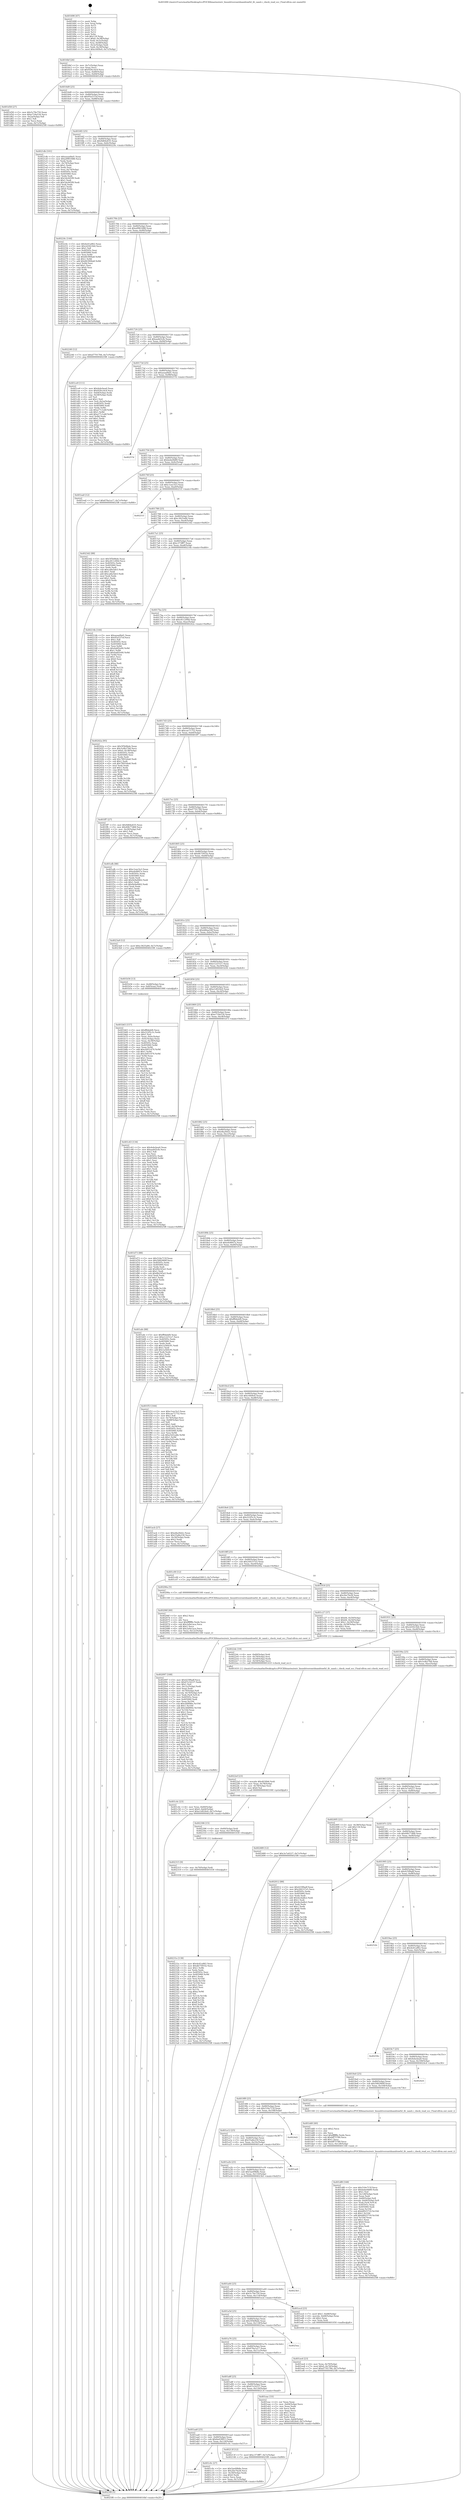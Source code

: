 digraph "0x401690" {
  label = "0x401690 (/mnt/c/Users/mathe/Desktop/tcc/POCII/binaries/extr_linuxdriversmtdnandrawfsl_ifc_nand.c_check_read_ecc_Final-ollvm.out::main(0))"
  labelloc = "t"
  node[shape=record]

  Entry [label="",width=0.3,height=0.3,shape=circle,fillcolor=black,style=filled]
  "0x4016bf" [label="{
     0x4016bf [26]\l
     | [instrs]\l
     &nbsp;&nbsp;0x4016bf \<+3\>: mov -0x7c(%rbp),%eax\l
     &nbsp;&nbsp;0x4016c2 \<+2\>: mov %eax,%ecx\l
     &nbsp;&nbsp;0x4016c4 \<+6\>: sub $0x929cc4c9,%ecx\l
     &nbsp;&nbsp;0x4016ca \<+3\>: mov %eax,-0x80(%rbp)\l
     &nbsp;&nbsp;0x4016cd \<+6\>: mov %ecx,-0x84(%rbp)\l
     &nbsp;&nbsp;0x4016d3 \<+6\>: je 0000000000401d58 \<main+0x6c8\>\l
  }"]
  "0x401d58" [label="{
     0x401d58 [27]\l
     | [instrs]\l
     &nbsp;&nbsp;0x401d58 \<+5\>: mov $0x5c79e750,%eax\l
     &nbsp;&nbsp;0x401d5d \<+5\>: mov $0xe718a534,%ecx\l
     &nbsp;&nbsp;0x401d62 \<+3\>: mov -0x2a(%rbp),%dl\l
     &nbsp;&nbsp;0x401d65 \<+3\>: test $0x1,%dl\l
     &nbsp;&nbsp;0x401d68 \<+3\>: cmovne %ecx,%eax\l
     &nbsp;&nbsp;0x401d6b \<+3\>: mov %eax,-0x7c(%rbp)\l
     &nbsp;&nbsp;0x401d6e \<+5\>: jmp 00000000004025f8 \<main+0xf68\>\l
  }"]
  "0x4016d9" [label="{
     0x4016d9 [25]\l
     | [instrs]\l
     &nbsp;&nbsp;0x4016d9 \<+5\>: jmp 00000000004016de \<main+0x4e\>\l
     &nbsp;&nbsp;0x4016de \<+3\>: mov -0x80(%rbp),%eax\l
     &nbsp;&nbsp;0x4016e1 \<+5\>: sub $0x95a537ef,%eax\l
     &nbsp;&nbsp;0x4016e6 \<+6\>: mov %eax,-0x88(%rbp)\l
     &nbsp;&nbsp;0x4016ec \<+6\>: je 00000000004021db \<main+0xb4b\>\l
  }"]
  Exit [label="",width=0.3,height=0.3,shape=circle,fillcolor=black,style=filled,peripheries=2]
  "0x4021db" [label="{
     0x4021db [101]\l
     | [instrs]\l
     &nbsp;&nbsp;0x4021db \<+5\>: mov $0xaeaa0bd1,%eax\l
     &nbsp;&nbsp;0x4021e0 \<+5\>: mov $0xa9961688,%ecx\l
     &nbsp;&nbsp;0x4021e5 \<+2\>: xor %edx,%edx\l
     &nbsp;&nbsp;0x4021e7 \<+3\>: mov -0x74(%rbp),%esi\l
     &nbsp;&nbsp;0x4021ea \<+3\>: sub $0x1,%edx\l
     &nbsp;&nbsp;0x4021ed \<+2\>: sub %edx,%esi\l
     &nbsp;&nbsp;0x4021ef \<+3\>: mov %esi,-0x74(%rbp)\l
     &nbsp;&nbsp;0x4021f2 \<+7\>: mov 0x40505c,%edx\l
     &nbsp;&nbsp;0x4021f9 \<+7\>: mov 0x405060,%esi\l
     &nbsp;&nbsp;0x402200 \<+2\>: mov %edx,%edi\l
     &nbsp;&nbsp;0x402202 \<+6\>: add $0x5dc645f9,%edi\l
     &nbsp;&nbsp;0x402208 \<+3\>: sub $0x1,%edi\l
     &nbsp;&nbsp;0x40220b \<+6\>: sub $0x5dc645f9,%edi\l
     &nbsp;&nbsp;0x402211 \<+3\>: imul %edi,%edx\l
     &nbsp;&nbsp;0x402214 \<+3\>: and $0x1,%edx\l
     &nbsp;&nbsp;0x402217 \<+3\>: cmp $0x0,%edx\l
     &nbsp;&nbsp;0x40221a \<+4\>: sete %r8b\l
     &nbsp;&nbsp;0x40221e \<+3\>: cmp $0xa,%esi\l
     &nbsp;&nbsp;0x402221 \<+4\>: setl %r9b\l
     &nbsp;&nbsp;0x402225 \<+3\>: mov %r8b,%r10b\l
     &nbsp;&nbsp;0x402228 \<+3\>: and %r9b,%r10b\l
     &nbsp;&nbsp;0x40222b \<+3\>: xor %r9b,%r8b\l
     &nbsp;&nbsp;0x40222e \<+3\>: or %r8b,%r10b\l
     &nbsp;&nbsp;0x402231 \<+4\>: test $0x1,%r10b\l
     &nbsp;&nbsp;0x402235 \<+3\>: cmovne %ecx,%eax\l
     &nbsp;&nbsp;0x402238 \<+3\>: mov %eax,-0x7c(%rbp)\l
     &nbsp;&nbsp;0x40223b \<+5\>: jmp 00000000004025f8 \<main+0xf68\>\l
  }"]
  "0x4016f2" [label="{
     0x4016f2 [25]\l
     | [instrs]\l
     &nbsp;&nbsp;0x4016f2 \<+5\>: jmp 00000000004016f7 \<main+0x67\>\l
     &nbsp;&nbsp;0x4016f7 \<+3\>: mov -0x80(%rbp),%eax\l
     &nbsp;&nbsp;0x4016fa \<+5\>: sub $0x9d64e635,%eax\l
     &nbsp;&nbsp;0x4016ff \<+6\>: mov %eax,-0x8c(%rbp)\l
     &nbsp;&nbsp;0x401705 \<+6\>: je 000000000040224c \<main+0xbbc\>\l
  }"]
  "0x40231e" [label="{
     0x40231e [139]\l
     | [instrs]\l
     &nbsp;&nbsp;0x40231e \<+5\>: mov $0x4e41a962,%eax\l
     &nbsp;&nbsp;0x402323 \<+5\>: mov $0xdb75955e,%ecx\l
     &nbsp;&nbsp;0x402328 \<+3\>: mov $0x1,%r8b\l
     &nbsp;&nbsp;0x40232b \<+2\>: xor %edx,%edx\l
     &nbsp;&nbsp;0x40232d \<+7\>: mov 0x40505c,%esi\l
     &nbsp;&nbsp;0x402334 \<+8\>: mov 0x405060,%r9d\l
     &nbsp;&nbsp;0x40233c \<+3\>: sub $0x1,%edx\l
     &nbsp;&nbsp;0x40233f \<+3\>: mov %esi,%r10d\l
     &nbsp;&nbsp;0x402342 \<+3\>: add %edx,%r10d\l
     &nbsp;&nbsp;0x402345 \<+4\>: imul %r10d,%esi\l
     &nbsp;&nbsp;0x402349 \<+3\>: and $0x1,%esi\l
     &nbsp;&nbsp;0x40234c \<+3\>: cmp $0x0,%esi\l
     &nbsp;&nbsp;0x40234f \<+4\>: sete %r11b\l
     &nbsp;&nbsp;0x402353 \<+4\>: cmp $0xa,%r9d\l
     &nbsp;&nbsp;0x402357 \<+3\>: setl %bl\l
     &nbsp;&nbsp;0x40235a \<+3\>: mov %r11b,%r14b\l
     &nbsp;&nbsp;0x40235d \<+4\>: xor $0xff,%r14b\l
     &nbsp;&nbsp;0x402361 \<+3\>: mov %bl,%r15b\l
     &nbsp;&nbsp;0x402364 \<+4\>: xor $0xff,%r15b\l
     &nbsp;&nbsp;0x402368 \<+4\>: xor $0x0,%r8b\l
     &nbsp;&nbsp;0x40236c \<+3\>: mov %r14b,%r12b\l
     &nbsp;&nbsp;0x40236f \<+4\>: and $0x0,%r12b\l
     &nbsp;&nbsp;0x402373 \<+3\>: and %r8b,%r11b\l
     &nbsp;&nbsp;0x402376 \<+3\>: mov %r15b,%r13b\l
     &nbsp;&nbsp;0x402379 \<+4\>: and $0x0,%r13b\l
     &nbsp;&nbsp;0x40237d \<+3\>: and %r8b,%bl\l
     &nbsp;&nbsp;0x402380 \<+3\>: or %r11b,%r12b\l
     &nbsp;&nbsp;0x402383 \<+3\>: or %bl,%r13b\l
     &nbsp;&nbsp;0x402386 \<+3\>: xor %r13b,%r12b\l
     &nbsp;&nbsp;0x402389 \<+3\>: or %r15b,%r14b\l
     &nbsp;&nbsp;0x40238c \<+4\>: xor $0xff,%r14b\l
     &nbsp;&nbsp;0x402390 \<+4\>: or $0x0,%r8b\l
     &nbsp;&nbsp;0x402394 \<+3\>: and %r8b,%r14b\l
     &nbsp;&nbsp;0x402397 \<+3\>: or %r14b,%r12b\l
     &nbsp;&nbsp;0x40239a \<+4\>: test $0x1,%r12b\l
     &nbsp;&nbsp;0x40239e \<+3\>: cmovne %ecx,%eax\l
     &nbsp;&nbsp;0x4023a1 \<+3\>: mov %eax,-0x7c(%rbp)\l
     &nbsp;&nbsp;0x4023a4 \<+5\>: jmp 00000000004025f8 \<main+0xf68\>\l
  }"]
  "0x40224c" [label="{
     0x40224c [144]\l
     | [instrs]\l
     &nbsp;&nbsp;0x40224c \<+5\>: mov $0x4e41a962,%eax\l
     &nbsp;&nbsp;0x402251 \<+5\>: mov $0x2d3023b4,%ecx\l
     &nbsp;&nbsp;0x402256 \<+2\>: mov $0x1,%dl\l
     &nbsp;&nbsp;0x402258 \<+7\>: mov 0x40505c,%esi\l
     &nbsp;&nbsp;0x40225f \<+7\>: mov 0x405060,%edi\l
     &nbsp;&nbsp;0x402266 \<+3\>: mov %esi,%r8d\l
     &nbsp;&nbsp;0x402269 \<+7\>: sub $0x663906a8,%r8d\l
     &nbsp;&nbsp;0x402270 \<+4\>: sub $0x1,%r8d\l
     &nbsp;&nbsp;0x402274 \<+7\>: add $0x663906a8,%r8d\l
     &nbsp;&nbsp;0x40227b \<+4\>: imul %r8d,%esi\l
     &nbsp;&nbsp;0x40227f \<+3\>: and $0x1,%esi\l
     &nbsp;&nbsp;0x402282 \<+3\>: cmp $0x0,%esi\l
     &nbsp;&nbsp;0x402285 \<+4\>: sete %r9b\l
     &nbsp;&nbsp;0x402289 \<+3\>: cmp $0xa,%edi\l
     &nbsp;&nbsp;0x40228c \<+4\>: setl %r10b\l
     &nbsp;&nbsp;0x402290 \<+3\>: mov %r9b,%r11b\l
     &nbsp;&nbsp;0x402293 \<+4\>: xor $0xff,%r11b\l
     &nbsp;&nbsp;0x402297 \<+3\>: mov %r10b,%bl\l
     &nbsp;&nbsp;0x40229a \<+3\>: xor $0xff,%bl\l
     &nbsp;&nbsp;0x40229d \<+3\>: xor $0x1,%dl\l
     &nbsp;&nbsp;0x4022a0 \<+3\>: mov %r11b,%r14b\l
     &nbsp;&nbsp;0x4022a3 \<+4\>: and $0xff,%r14b\l
     &nbsp;&nbsp;0x4022a7 \<+3\>: and %dl,%r9b\l
     &nbsp;&nbsp;0x4022aa \<+3\>: mov %bl,%r15b\l
     &nbsp;&nbsp;0x4022ad \<+4\>: and $0xff,%r15b\l
     &nbsp;&nbsp;0x4022b1 \<+3\>: and %dl,%r10b\l
     &nbsp;&nbsp;0x4022b4 \<+3\>: or %r9b,%r14b\l
     &nbsp;&nbsp;0x4022b7 \<+3\>: or %r10b,%r15b\l
     &nbsp;&nbsp;0x4022ba \<+3\>: xor %r15b,%r14b\l
     &nbsp;&nbsp;0x4022bd \<+3\>: or %bl,%r11b\l
     &nbsp;&nbsp;0x4022c0 \<+4\>: xor $0xff,%r11b\l
     &nbsp;&nbsp;0x4022c4 \<+3\>: or $0x1,%dl\l
     &nbsp;&nbsp;0x4022c7 \<+3\>: and %dl,%r11b\l
     &nbsp;&nbsp;0x4022ca \<+3\>: or %r11b,%r14b\l
     &nbsp;&nbsp;0x4022cd \<+4\>: test $0x1,%r14b\l
     &nbsp;&nbsp;0x4022d1 \<+3\>: cmovne %ecx,%eax\l
     &nbsp;&nbsp;0x4022d4 \<+3\>: mov %eax,-0x7c(%rbp)\l
     &nbsp;&nbsp;0x4022d7 \<+5\>: jmp 00000000004025f8 \<main+0xf68\>\l
  }"]
  "0x40170b" [label="{
     0x40170b [25]\l
     | [instrs]\l
     &nbsp;&nbsp;0x40170b \<+5\>: jmp 0000000000401710 \<main+0x80\>\l
     &nbsp;&nbsp;0x401710 \<+3\>: mov -0x80(%rbp),%eax\l
     &nbsp;&nbsp;0x401713 \<+5\>: sub $0xa9961688,%eax\l
     &nbsp;&nbsp;0x401718 \<+6\>: mov %eax,-0x90(%rbp)\l
     &nbsp;&nbsp;0x40171e \<+6\>: je 0000000000402240 \<main+0xbb0\>\l
  }"]
  "0x402315" [label="{
     0x402315 [9]\l
     | [instrs]\l
     &nbsp;&nbsp;0x402315 \<+4\>: mov -0x70(%rbp),%rdi\l
     &nbsp;&nbsp;0x402319 \<+5\>: call 0000000000401030 \<free@plt\>\l
     | [calls]\l
     &nbsp;&nbsp;0x401030 \{1\} (unknown)\l
  }"]
  "0x402240" [label="{
     0x402240 [12]\l
     | [instrs]\l
     &nbsp;&nbsp;0x402240 \<+7\>: movl $0xd7701784,-0x7c(%rbp)\l
     &nbsp;&nbsp;0x402247 \<+5\>: jmp 00000000004025f8 \<main+0xf68\>\l
  }"]
  "0x401724" [label="{
     0x401724 [25]\l
     | [instrs]\l
     &nbsp;&nbsp;0x401724 \<+5\>: jmp 0000000000401729 \<main+0x99\>\l
     &nbsp;&nbsp;0x401729 \<+3\>: mov -0x80(%rbp),%eax\l
     &nbsp;&nbsp;0x40172c \<+5\>: sub $0xaa4d3cfe,%eax\l
     &nbsp;&nbsp;0x401731 \<+6\>: mov %eax,-0x94(%rbp)\l
     &nbsp;&nbsp;0x401737 \<+6\>: je 0000000000401ce9 \<main+0x659\>\l
  }"]
  "0x402306" [label="{
     0x402306 [15]\l
     | [instrs]\l
     &nbsp;&nbsp;0x402306 \<+4\>: mov -0x60(%rbp),%rdi\l
     &nbsp;&nbsp;0x40230a \<+6\>: mov %eax,-0x130(%rbp)\l
     &nbsp;&nbsp;0x402310 \<+5\>: call 0000000000401030 \<free@plt\>\l
     | [calls]\l
     &nbsp;&nbsp;0x401030 \{1\} (unknown)\l
  }"]
  "0x401ce9" [label="{
     0x401ce9 [111]\l
     | [instrs]\l
     &nbsp;&nbsp;0x401ce9 \<+5\>: mov $0x4ebcbea0,%eax\l
     &nbsp;&nbsp;0x401cee \<+5\>: mov $0x929cc4c9,%ecx\l
     &nbsp;&nbsp;0x401cf3 \<+3\>: mov -0x64(%rbp),%edx\l
     &nbsp;&nbsp;0x401cf6 \<+3\>: cmp -0x58(%rbp),%edx\l
     &nbsp;&nbsp;0x401cf9 \<+4\>: setl %sil\l
     &nbsp;&nbsp;0x401cfd \<+4\>: and $0x1,%sil\l
     &nbsp;&nbsp;0x401d01 \<+4\>: mov %sil,-0x2a(%rbp)\l
     &nbsp;&nbsp;0x401d05 \<+7\>: mov 0x40505c,%edx\l
     &nbsp;&nbsp;0x401d0c \<+7\>: mov 0x405060,%edi\l
     &nbsp;&nbsp;0x401d13 \<+3\>: mov %edx,%r8d\l
     &nbsp;&nbsp;0x401d16 \<+7\>: sub $0xa77c1e6f,%r8d\l
     &nbsp;&nbsp;0x401d1d \<+4\>: sub $0x1,%r8d\l
     &nbsp;&nbsp;0x401d21 \<+7\>: add $0xa77c1e6f,%r8d\l
     &nbsp;&nbsp;0x401d28 \<+4\>: imul %r8d,%edx\l
     &nbsp;&nbsp;0x401d2c \<+3\>: and $0x1,%edx\l
     &nbsp;&nbsp;0x401d2f \<+3\>: cmp $0x0,%edx\l
     &nbsp;&nbsp;0x401d32 \<+4\>: sete %sil\l
     &nbsp;&nbsp;0x401d36 \<+3\>: cmp $0xa,%edi\l
     &nbsp;&nbsp;0x401d39 \<+4\>: setl %r9b\l
     &nbsp;&nbsp;0x401d3d \<+3\>: mov %sil,%r10b\l
     &nbsp;&nbsp;0x401d40 \<+3\>: and %r9b,%r10b\l
     &nbsp;&nbsp;0x401d43 \<+3\>: xor %r9b,%sil\l
     &nbsp;&nbsp;0x401d46 \<+3\>: or %sil,%r10b\l
     &nbsp;&nbsp;0x401d49 \<+4\>: test $0x1,%r10b\l
     &nbsp;&nbsp;0x401d4d \<+3\>: cmovne %ecx,%eax\l
     &nbsp;&nbsp;0x401d50 \<+3\>: mov %eax,-0x7c(%rbp)\l
     &nbsp;&nbsp;0x401d53 \<+5\>: jmp 00000000004025f8 \<main+0xf68\>\l
  }"]
  "0x40173d" [label="{
     0x40173d [25]\l
     | [instrs]\l
     &nbsp;&nbsp;0x40173d \<+5\>: jmp 0000000000401742 \<main+0xb2\>\l
     &nbsp;&nbsp;0x401742 \<+3\>: mov -0x80(%rbp),%eax\l
     &nbsp;&nbsp;0x401745 \<+5\>: sub $0xaeaa0bd1,%eax\l
     &nbsp;&nbsp;0x40174a \<+6\>: mov %eax,-0x98(%rbp)\l
     &nbsp;&nbsp;0x401750 \<+6\>: je 000000000040257d \<main+0xeed\>\l
  }"]
  "0x4022ef" [label="{
     0x4022ef [23]\l
     | [instrs]\l
     &nbsp;&nbsp;0x4022ef \<+10\>: movabs $0x4030b6,%rdi\l
     &nbsp;&nbsp;0x4022f9 \<+3\>: mov %eax,-0x78(%rbp)\l
     &nbsp;&nbsp;0x4022fc \<+3\>: mov -0x78(%rbp),%esi\l
     &nbsp;&nbsp;0x4022ff \<+2\>: mov $0x0,%al\l
     &nbsp;&nbsp;0x402301 \<+5\>: call 0000000000401040 \<printf@plt\>\l
     | [calls]\l
     &nbsp;&nbsp;0x401040 \{1\} (unknown)\l
  }"]
  "0x40257d" [label="{
     0x40257d\l
  }", style=dashed]
  "0x401756" [label="{
     0x401756 [25]\l
     | [instrs]\l
     &nbsp;&nbsp;0x401756 \<+5\>: jmp 000000000040175b \<main+0xcb\>\l
     &nbsp;&nbsp;0x40175b \<+3\>: mov -0x80(%rbp),%eax\l
     &nbsp;&nbsp;0x40175e \<+5\>: sub $0xbebe0b89,%eax\l
     &nbsp;&nbsp;0x401763 \<+6\>: mov %eax,-0x9c(%rbp)\l
     &nbsp;&nbsp;0x401769 \<+6\>: je 0000000000401ea0 \<main+0x810\>\l
  }"]
  "0x402097" [label="{
     0x402097 [168]\l
     | [instrs]\l
     &nbsp;&nbsp;0x402097 \<+5\>: mov $0x425f9adf,%ecx\l
     &nbsp;&nbsp;0x40209c \<+5\>: mov $0x67e1b537,%edx\l
     &nbsp;&nbsp;0x4020a1 \<+3\>: mov $0x1,%sil\l
     &nbsp;&nbsp;0x4020a4 \<+6\>: mov -0x12c(%rbp),%edi\l
     &nbsp;&nbsp;0x4020aa \<+3\>: imul %eax,%edi\l
     &nbsp;&nbsp;0x4020ad \<+4\>: mov -0x70(%rbp),%r8\l
     &nbsp;&nbsp;0x4020b1 \<+4\>: movslq -0x74(%rbp),%r9\l
     &nbsp;&nbsp;0x4020b5 \<+4\>: mov %edi,(%r8,%r9,4)\l
     &nbsp;&nbsp;0x4020b9 \<+7\>: mov 0x40505c,%eax\l
     &nbsp;&nbsp;0x4020c0 \<+7\>: mov 0x405060,%edi\l
     &nbsp;&nbsp;0x4020c7 \<+3\>: mov %eax,%r10d\l
     &nbsp;&nbsp;0x4020ca \<+7\>: sub $0xcbfdf46e,%r10d\l
     &nbsp;&nbsp;0x4020d1 \<+4\>: sub $0x1,%r10d\l
     &nbsp;&nbsp;0x4020d5 \<+7\>: add $0xcbfdf46e,%r10d\l
     &nbsp;&nbsp;0x4020dc \<+4\>: imul %r10d,%eax\l
     &nbsp;&nbsp;0x4020e0 \<+3\>: and $0x1,%eax\l
     &nbsp;&nbsp;0x4020e3 \<+3\>: cmp $0x0,%eax\l
     &nbsp;&nbsp;0x4020e6 \<+4\>: sete %r11b\l
     &nbsp;&nbsp;0x4020ea \<+3\>: cmp $0xa,%edi\l
     &nbsp;&nbsp;0x4020ed \<+3\>: setl %bl\l
     &nbsp;&nbsp;0x4020f0 \<+3\>: mov %r11b,%r14b\l
     &nbsp;&nbsp;0x4020f3 \<+4\>: xor $0xff,%r14b\l
     &nbsp;&nbsp;0x4020f7 \<+3\>: mov %bl,%r15b\l
     &nbsp;&nbsp;0x4020fa \<+4\>: xor $0xff,%r15b\l
     &nbsp;&nbsp;0x4020fe \<+4\>: xor $0x0,%sil\l
     &nbsp;&nbsp;0x402102 \<+3\>: mov %r14b,%r12b\l
     &nbsp;&nbsp;0x402105 \<+4\>: and $0x0,%r12b\l
     &nbsp;&nbsp;0x402109 \<+3\>: and %sil,%r11b\l
     &nbsp;&nbsp;0x40210c \<+3\>: mov %r15b,%r13b\l
     &nbsp;&nbsp;0x40210f \<+4\>: and $0x0,%r13b\l
     &nbsp;&nbsp;0x402113 \<+3\>: and %sil,%bl\l
     &nbsp;&nbsp;0x402116 \<+3\>: or %r11b,%r12b\l
     &nbsp;&nbsp;0x402119 \<+3\>: or %bl,%r13b\l
     &nbsp;&nbsp;0x40211c \<+3\>: xor %r13b,%r12b\l
     &nbsp;&nbsp;0x40211f \<+3\>: or %r15b,%r14b\l
     &nbsp;&nbsp;0x402122 \<+4\>: xor $0xff,%r14b\l
     &nbsp;&nbsp;0x402126 \<+4\>: or $0x0,%sil\l
     &nbsp;&nbsp;0x40212a \<+3\>: and %sil,%r14b\l
     &nbsp;&nbsp;0x40212d \<+3\>: or %r14b,%r12b\l
     &nbsp;&nbsp;0x402130 \<+4\>: test $0x1,%r12b\l
     &nbsp;&nbsp;0x402134 \<+3\>: cmovne %edx,%ecx\l
     &nbsp;&nbsp;0x402137 \<+3\>: mov %ecx,-0x7c(%rbp)\l
     &nbsp;&nbsp;0x40213a \<+5\>: jmp 00000000004025f8 \<main+0xf68\>\l
  }"]
  "0x401ea0" [label="{
     0x401ea0 [12]\l
     | [instrs]\l
     &nbsp;&nbsp;0x401ea0 \<+7\>: movl $0x676a1a17,-0x7c(%rbp)\l
     &nbsp;&nbsp;0x401ea7 \<+5\>: jmp 00000000004025f8 \<main+0xf68\>\l
  }"]
  "0x40176f" [label="{
     0x40176f [25]\l
     | [instrs]\l
     &nbsp;&nbsp;0x40176f \<+5\>: jmp 0000000000401774 \<main+0xe4\>\l
     &nbsp;&nbsp;0x401774 \<+3\>: mov -0x80(%rbp),%eax\l
     &nbsp;&nbsp;0x401777 \<+5\>: sub $0xc1eec5e3,%eax\l
     &nbsp;&nbsp;0x40177c \<+6\>: mov %eax,-0xa0(%rbp)\l
     &nbsp;&nbsp;0x401782 \<+6\>: je 000000000040251f \<main+0xe8f\>\l
  }"]
  "0x40206f" [label="{
     0x40206f [40]\l
     | [instrs]\l
     &nbsp;&nbsp;0x40206f \<+5\>: mov $0x2,%ecx\l
     &nbsp;&nbsp;0x402074 \<+1\>: cltd\l
     &nbsp;&nbsp;0x402075 \<+2\>: idiv %ecx\l
     &nbsp;&nbsp;0x402077 \<+6\>: imul $0xfffffffe,%edx,%ecx\l
     &nbsp;&nbsp;0x40207d \<+6\>: sub $0x2a9a1aca,%ecx\l
     &nbsp;&nbsp;0x402083 \<+3\>: add $0x1,%ecx\l
     &nbsp;&nbsp;0x402086 \<+6\>: add $0x2a9a1aca,%ecx\l
     &nbsp;&nbsp;0x40208c \<+6\>: mov %ecx,-0x12c(%rbp)\l
     &nbsp;&nbsp;0x402092 \<+5\>: call 0000000000401160 \<next_i\>\l
     | [calls]\l
     &nbsp;&nbsp;0x401160 \{1\} (/mnt/c/Users/mathe/Desktop/tcc/POCII/binaries/extr_linuxdriversmtdnandrawfsl_ifc_nand.c_check_read_ecc_Final-ollvm.out::next_i)\l
  }"]
  "0x40251f" [label="{
     0x40251f\l
  }", style=dashed]
  "0x401788" [label="{
     0x401788 [25]\l
     | [instrs]\l
     &nbsp;&nbsp;0x401788 \<+5\>: jmp 000000000040178d \<main+0xfd\>\l
     &nbsp;&nbsp;0x40178d \<+3\>: mov -0x80(%rbp),%eax\l
     &nbsp;&nbsp;0x401790 \<+5\>: sub $0xc3625a84,%eax\l
     &nbsp;&nbsp;0x401795 \<+6\>: mov %eax,-0xa4(%rbp)\l
     &nbsp;&nbsp;0x40179b \<+6\>: je 00000000004023d2 \<main+0xd42\>\l
  }"]
  "0x401ee4" [label="{
     0x401ee4 [23]\l
     | [instrs]\l
     &nbsp;&nbsp;0x401ee4 \<+4\>: mov %rax,-0x70(%rbp)\l
     &nbsp;&nbsp;0x401ee8 \<+7\>: movl $0x0,-0x74(%rbp)\l
     &nbsp;&nbsp;0x401eef \<+7\>: movl $0xd7701784,-0x7c(%rbp)\l
     &nbsp;&nbsp;0x401ef6 \<+5\>: jmp 00000000004025f8 \<main+0xf68\>\l
  }"]
  "0x4023d2" [label="{
     0x4023d2 [88]\l
     | [instrs]\l
     &nbsp;&nbsp;0x4023d2 \<+5\>: mov $0x5f5b9bde,%eax\l
     &nbsp;&nbsp;0x4023d7 \<+5\>: mov $0xc811200d,%ecx\l
     &nbsp;&nbsp;0x4023dc \<+7\>: mov 0x40505c,%edx\l
     &nbsp;&nbsp;0x4023e3 \<+7\>: mov 0x405060,%esi\l
     &nbsp;&nbsp;0x4023ea \<+2\>: mov %edx,%edi\l
     &nbsp;&nbsp;0x4023ec \<+6\>: sub $0xca8a5de5,%edi\l
     &nbsp;&nbsp;0x4023f2 \<+3\>: sub $0x1,%edi\l
     &nbsp;&nbsp;0x4023f5 \<+6\>: add $0xca8a5de5,%edi\l
     &nbsp;&nbsp;0x4023fb \<+3\>: imul %edi,%edx\l
     &nbsp;&nbsp;0x4023fe \<+3\>: and $0x1,%edx\l
     &nbsp;&nbsp;0x402401 \<+3\>: cmp $0x0,%edx\l
     &nbsp;&nbsp;0x402404 \<+4\>: sete %r8b\l
     &nbsp;&nbsp;0x402408 \<+3\>: cmp $0xa,%esi\l
     &nbsp;&nbsp;0x40240b \<+4\>: setl %r9b\l
     &nbsp;&nbsp;0x40240f \<+3\>: mov %r8b,%r10b\l
     &nbsp;&nbsp;0x402412 \<+3\>: and %r9b,%r10b\l
     &nbsp;&nbsp;0x402415 \<+3\>: xor %r9b,%r8b\l
     &nbsp;&nbsp;0x402418 \<+3\>: or %r8b,%r10b\l
     &nbsp;&nbsp;0x40241b \<+4\>: test $0x1,%r10b\l
     &nbsp;&nbsp;0x40241f \<+3\>: cmovne %ecx,%eax\l
     &nbsp;&nbsp;0x402422 \<+3\>: mov %eax,-0x7c(%rbp)\l
     &nbsp;&nbsp;0x402425 \<+5\>: jmp 00000000004025f8 \<main+0xf68\>\l
  }"]
  "0x4017a1" [label="{
     0x4017a1 [25]\l
     | [instrs]\l
     &nbsp;&nbsp;0x4017a1 \<+5\>: jmp 00000000004017a6 \<main+0x116\>\l
     &nbsp;&nbsp;0x4017a6 \<+3\>: mov -0x80(%rbp),%eax\l
     &nbsp;&nbsp;0x4017a9 \<+5\>: sub $0xc373fff7,%eax\l
     &nbsp;&nbsp;0x4017ae \<+6\>: mov %eax,-0xa8(%rbp)\l
     &nbsp;&nbsp;0x4017b4 \<+6\>: je 000000000040214b \<main+0xabb\>\l
  }"]
  "0x401df8" [label="{
     0x401df8 [168]\l
     | [instrs]\l
     &nbsp;&nbsp;0x401df8 \<+5\>: mov $0x516e715f,%ecx\l
     &nbsp;&nbsp;0x401dfd \<+5\>: mov $0xbebe0b89,%edx\l
     &nbsp;&nbsp;0x401e02 \<+3\>: mov $0x1,%sil\l
     &nbsp;&nbsp;0x401e05 \<+6\>: mov -0x128(%rbp),%edi\l
     &nbsp;&nbsp;0x401e0b \<+3\>: imul %eax,%edi\l
     &nbsp;&nbsp;0x401e0e \<+4\>: mov -0x60(%rbp),%r8\l
     &nbsp;&nbsp;0x401e12 \<+4\>: movslq -0x64(%rbp),%r9\l
     &nbsp;&nbsp;0x401e16 \<+4\>: mov %edi,(%r8,%r9,4)\l
     &nbsp;&nbsp;0x401e1a \<+7\>: mov 0x40505c,%eax\l
     &nbsp;&nbsp;0x401e21 \<+7\>: mov 0x405060,%edi\l
     &nbsp;&nbsp;0x401e28 \<+3\>: mov %eax,%r10d\l
     &nbsp;&nbsp;0x401e2b \<+7\>: sub $0xbf025719,%r10d\l
     &nbsp;&nbsp;0x401e32 \<+4\>: sub $0x1,%r10d\l
     &nbsp;&nbsp;0x401e36 \<+7\>: add $0xbf025719,%r10d\l
     &nbsp;&nbsp;0x401e3d \<+4\>: imul %r10d,%eax\l
     &nbsp;&nbsp;0x401e41 \<+3\>: and $0x1,%eax\l
     &nbsp;&nbsp;0x401e44 \<+3\>: cmp $0x0,%eax\l
     &nbsp;&nbsp;0x401e47 \<+4\>: sete %r11b\l
     &nbsp;&nbsp;0x401e4b \<+3\>: cmp $0xa,%edi\l
     &nbsp;&nbsp;0x401e4e \<+3\>: setl %bl\l
     &nbsp;&nbsp;0x401e51 \<+3\>: mov %r11b,%r14b\l
     &nbsp;&nbsp;0x401e54 \<+4\>: xor $0xff,%r14b\l
     &nbsp;&nbsp;0x401e58 \<+3\>: mov %bl,%r15b\l
     &nbsp;&nbsp;0x401e5b \<+4\>: xor $0xff,%r15b\l
     &nbsp;&nbsp;0x401e5f \<+4\>: xor $0x1,%sil\l
     &nbsp;&nbsp;0x401e63 \<+3\>: mov %r14b,%r12b\l
     &nbsp;&nbsp;0x401e66 \<+4\>: and $0xff,%r12b\l
     &nbsp;&nbsp;0x401e6a \<+3\>: and %sil,%r11b\l
     &nbsp;&nbsp;0x401e6d \<+3\>: mov %r15b,%r13b\l
     &nbsp;&nbsp;0x401e70 \<+4\>: and $0xff,%r13b\l
     &nbsp;&nbsp;0x401e74 \<+3\>: and %sil,%bl\l
     &nbsp;&nbsp;0x401e77 \<+3\>: or %r11b,%r12b\l
     &nbsp;&nbsp;0x401e7a \<+3\>: or %bl,%r13b\l
     &nbsp;&nbsp;0x401e7d \<+3\>: xor %r13b,%r12b\l
     &nbsp;&nbsp;0x401e80 \<+3\>: or %r15b,%r14b\l
     &nbsp;&nbsp;0x401e83 \<+4\>: xor $0xff,%r14b\l
     &nbsp;&nbsp;0x401e87 \<+4\>: or $0x1,%sil\l
     &nbsp;&nbsp;0x401e8b \<+3\>: and %sil,%r14b\l
     &nbsp;&nbsp;0x401e8e \<+3\>: or %r14b,%r12b\l
     &nbsp;&nbsp;0x401e91 \<+4\>: test $0x1,%r12b\l
     &nbsp;&nbsp;0x401e95 \<+3\>: cmovne %edx,%ecx\l
     &nbsp;&nbsp;0x401e98 \<+3\>: mov %ecx,-0x7c(%rbp)\l
     &nbsp;&nbsp;0x401e9b \<+5\>: jmp 00000000004025f8 \<main+0xf68\>\l
  }"]
  "0x40214b" [label="{
     0x40214b [144]\l
     | [instrs]\l
     &nbsp;&nbsp;0x40214b \<+5\>: mov $0xaeaa0bd1,%eax\l
     &nbsp;&nbsp;0x402150 \<+5\>: mov $0x95a537ef,%ecx\l
     &nbsp;&nbsp;0x402155 \<+2\>: mov $0x1,%dl\l
     &nbsp;&nbsp;0x402157 \<+7\>: mov 0x40505c,%esi\l
     &nbsp;&nbsp;0x40215e \<+7\>: mov 0x405060,%edi\l
     &nbsp;&nbsp;0x402165 \<+3\>: mov %esi,%r8d\l
     &nbsp;&nbsp;0x402168 \<+7\>: sub $0x4a6f2e00,%r8d\l
     &nbsp;&nbsp;0x40216f \<+4\>: sub $0x1,%r8d\l
     &nbsp;&nbsp;0x402173 \<+7\>: add $0x4a6f2e00,%r8d\l
     &nbsp;&nbsp;0x40217a \<+4\>: imul %r8d,%esi\l
     &nbsp;&nbsp;0x40217e \<+3\>: and $0x1,%esi\l
     &nbsp;&nbsp;0x402181 \<+3\>: cmp $0x0,%esi\l
     &nbsp;&nbsp;0x402184 \<+4\>: sete %r9b\l
     &nbsp;&nbsp;0x402188 \<+3\>: cmp $0xa,%edi\l
     &nbsp;&nbsp;0x40218b \<+4\>: setl %r10b\l
     &nbsp;&nbsp;0x40218f \<+3\>: mov %r9b,%r11b\l
     &nbsp;&nbsp;0x402192 \<+4\>: xor $0xff,%r11b\l
     &nbsp;&nbsp;0x402196 \<+3\>: mov %r10b,%bl\l
     &nbsp;&nbsp;0x402199 \<+3\>: xor $0xff,%bl\l
     &nbsp;&nbsp;0x40219c \<+3\>: xor $0x0,%dl\l
     &nbsp;&nbsp;0x40219f \<+3\>: mov %r11b,%r14b\l
     &nbsp;&nbsp;0x4021a2 \<+4\>: and $0x0,%r14b\l
     &nbsp;&nbsp;0x4021a6 \<+3\>: and %dl,%r9b\l
     &nbsp;&nbsp;0x4021a9 \<+3\>: mov %bl,%r15b\l
     &nbsp;&nbsp;0x4021ac \<+4\>: and $0x0,%r15b\l
     &nbsp;&nbsp;0x4021b0 \<+3\>: and %dl,%r10b\l
     &nbsp;&nbsp;0x4021b3 \<+3\>: or %r9b,%r14b\l
     &nbsp;&nbsp;0x4021b6 \<+3\>: or %r10b,%r15b\l
     &nbsp;&nbsp;0x4021b9 \<+3\>: xor %r15b,%r14b\l
     &nbsp;&nbsp;0x4021bc \<+3\>: or %bl,%r11b\l
     &nbsp;&nbsp;0x4021bf \<+4\>: xor $0xff,%r11b\l
     &nbsp;&nbsp;0x4021c3 \<+3\>: or $0x0,%dl\l
     &nbsp;&nbsp;0x4021c6 \<+3\>: and %dl,%r11b\l
     &nbsp;&nbsp;0x4021c9 \<+3\>: or %r11b,%r14b\l
     &nbsp;&nbsp;0x4021cc \<+4\>: test $0x1,%r14b\l
     &nbsp;&nbsp;0x4021d0 \<+3\>: cmovne %ecx,%eax\l
     &nbsp;&nbsp;0x4021d3 \<+3\>: mov %eax,-0x7c(%rbp)\l
     &nbsp;&nbsp;0x4021d6 \<+5\>: jmp 00000000004025f8 \<main+0xf68\>\l
  }"]
  "0x4017ba" [label="{
     0x4017ba [25]\l
     | [instrs]\l
     &nbsp;&nbsp;0x4017ba \<+5\>: jmp 00000000004017bf \<main+0x12f\>\l
     &nbsp;&nbsp;0x4017bf \<+3\>: mov -0x80(%rbp),%eax\l
     &nbsp;&nbsp;0x4017c2 \<+5\>: sub $0xc811200d,%eax\l
     &nbsp;&nbsp;0x4017c7 \<+6\>: mov %eax,-0xac(%rbp)\l
     &nbsp;&nbsp;0x4017cd \<+6\>: je 000000000040242a \<main+0xd9a\>\l
  }"]
  "0x401dd0" [label="{
     0x401dd0 [40]\l
     | [instrs]\l
     &nbsp;&nbsp;0x401dd0 \<+5\>: mov $0x2,%ecx\l
     &nbsp;&nbsp;0x401dd5 \<+1\>: cltd\l
     &nbsp;&nbsp;0x401dd6 \<+2\>: idiv %ecx\l
     &nbsp;&nbsp;0x401dd8 \<+6\>: imul $0xfffffffe,%edx,%ecx\l
     &nbsp;&nbsp;0x401dde \<+6\>: sub $0xbff75789,%ecx\l
     &nbsp;&nbsp;0x401de4 \<+3\>: add $0x1,%ecx\l
     &nbsp;&nbsp;0x401de7 \<+6\>: add $0xbff75789,%ecx\l
     &nbsp;&nbsp;0x401ded \<+6\>: mov %ecx,-0x128(%rbp)\l
     &nbsp;&nbsp;0x401df3 \<+5\>: call 0000000000401160 \<next_i\>\l
     | [calls]\l
     &nbsp;&nbsp;0x401160 \{1\} (/mnt/c/Users/mathe/Desktop/tcc/POCII/binaries/extr_linuxdriversmtdnandrawfsl_ifc_nand.c_check_read_ecc_Final-ollvm.out::next_i)\l
  }"]
  "0x40242a" [label="{
     0x40242a [95]\l
     | [instrs]\l
     &nbsp;&nbsp;0x40242a \<+5\>: mov $0x5f5b9bde,%eax\l
     &nbsp;&nbsp;0x40242f \<+5\>: mov $0x3cdb27b8,%ecx\l
     &nbsp;&nbsp;0x402434 \<+7\>: movl $0x0,-0x38(%rbp)\l
     &nbsp;&nbsp;0x40243b \<+7\>: mov 0x40505c,%edx\l
     &nbsp;&nbsp;0x402442 \<+7\>: mov 0x405060,%esi\l
     &nbsp;&nbsp;0x402449 \<+2\>: mov %edx,%edi\l
     &nbsp;&nbsp;0x40244b \<+6\>: add $0x7891b4a6,%edi\l
     &nbsp;&nbsp;0x402451 \<+3\>: sub $0x1,%edi\l
     &nbsp;&nbsp;0x402454 \<+6\>: sub $0x7891b4a6,%edi\l
     &nbsp;&nbsp;0x40245a \<+3\>: imul %edi,%edx\l
     &nbsp;&nbsp;0x40245d \<+3\>: and $0x1,%edx\l
     &nbsp;&nbsp;0x402460 \<+3\>: cmp $0x0,%edx\l
     &nbsp;&nbsp;0x402463 \<+4\>: sete %r8b\l
     &nbsp;&nbsp;0x402467 \<+3\>: cmp $0xa,%esi\l
     &nbsp;&nbsp;0x40246a \<+4\>: setl %r9b\l
     &nbsp;&nbsp;0x40246e \<+3\>: mov %r8b,%r10b\l
     &nbsp;&nbsp;0x402471 \<+3\>: and %r9b,%r10b\l
     &nbsp;&nbsp;0x402474 \<+3\>: xor %r9b,%r8b\l
     &nbsp;&nbsp;0x402477 \<+3\>: or %r8b,%r10b\l
     &nbsp;&nbsp;0x40247a \<+4\>: test $0x1,%r10b\l
     &nbsp;&nbsp;0x40247e \<+3\>: cmovne %ecx,%eax\l
     &nbsp;&nbsp;0x402481 \<+3\>: mov %eax,-0x7c(%rbp)\l
     &nbsp;&nbsp;0x402484 \<+5\>: jmp 00000000004025f8 \<main+0xf68\>\l
  }"]
  "0x4017d3" [label="{
     0x4017d3 [25]\l
     | [instrs]\l
     &nbsp;&nbsp;0x4017d3 \<+5\>: jmp 00000000004017d8 \<main+0x148\>\l
     &nbsp;&nbsp;0x4017d8 \<+3\>: mov -0x80(%rbp),%eax\l
     &nbsp;&nbsp;0x4017db \<+5\>: sub $0xcae71752,%eax\l
     &nbsp;&nbsp;0x4017e0 \<+6\>: mov %eax,-0xb0(%rbp)\l
     &nbsp;&nbsp;0x4017e6 \<+6\>: je 0000000000401ff7 \<main+0x967\>\l
  }"]
  "0x401c4c" [label="{
     0x401c4c [23]\l
     | [instrs]\l
     &nbsp;&nbsp;0x401c4c \<+4\>: mov %rax,-0x60(%rbp)\l
     &nbsp;&nbsp;0x401c50 \<+7\>: movl $0x0,-0x64(%rbp)\l
     &nbsp;&nbsp;0x401c57 \<+7\>: movl $0xe1d024e0,-0x7c(%rbp)\l
     &nbsp;&nbsp;0x401c5e \<+5\>: jmp 00000000004025f8 \<main+0xf68\>\l
  }"]
  "0x401ff7" [label="{
     0x401ff7 [27]\l
     | [instrs]\l
     &nbsp;&nbsp;0x401ff7 \<+5\>: mov $0x9d64e635,%eax\l
     &nbsp;&nbsp;0x401ffc \<+5\>: mov $0x40b77d68,%ecx\l
     &nbsp;&nbsp;0x402001 \<+3\>: mov -0x29(%rbp),%dl\l
     &nbsp;&nbsp;0x402004 \<+3\>: test $0x1,%dl\l
     &nbsp;&nbsp;0x402007 \<+3\>: cmovne %ecx,%eax\l
     &nbsp;&nbsp;0x40200a \<+3\>: mov %eax,-0x7c(%rbp)\l
     &nbsp;&nbsp;0x40200d \<+5\>: jmp 00000000004025f8 \<main+0xf68\>\l
  }"]
  "0x4017ec" [label="{
     0x4017ec [25]\l
     | [instrs]\l
     &nbsp;&nbsp;0x4017ec \<+5\>: jmp 00000000004017f1 \<main+0x161\>\l
     &nbsp;&nbsp;0x4017f1 \<+3\>: mov -0x80(%rbp),%eax\l
     &nbsp;&nbsp;0x4017f4 \<+5\>: sub $0xd7701784,%eax\l
     &nbsp;&nbsp;0x4017f9 \<+6\>: mov %eax,-0xb4(%rbp)\l
     &nbsp;&nbsp;0x4017ff \<+6\>: je 0000000000401efb \<main+0x86b\>\l
  }"]
  "0x401ac1" [label="{
     0x401ac1\l
  }", style=dashed]
  "0x401efb" [label="{
     0x401efb [88]\l
     | [instrs]\l
     &nbsp;&nbsp;0x401efb \<+5\>: mov $0xc1eec5e3,%eax\l
     &nbsp;&nbsp;0x401f00 \<+5\>: mov $0xefe9647a,%ecx\l
     &nbsp;&nbsp;0x401f05 \<+7\>: mov 0x40505c,%edx\l
     &nbsp;&nbsp;0x401f0c \<+7\>: mov 0x405060,%esi\l
     &nbsp;&nbsp;0x401f13 \<+2\>: mov %edx,%edi\l
     &nbsp;&nbsp;0x401f15 \<+6\>: add $0x9e9a9462,%edi\l
     &nbsp;&nbsp;0x401f1b \<+3\>: sub $0x1,%edi\l
     &nbsp;&nbsp;0x401f1e \<+6\>: sub $0x9e9a9462,%edi\l
     &nbsp;&nbsp;0x401f24 \<+3\>: imul %edi,%edx\l
     &nbsp;&nbsp;0x401f27 \<+3\>: and $0x1,%edx\l
     &nbsp;&nbsp;0x401f2a \<+3\>: cmp $0x0,%edx\l
     &nbsp;&nbsp;0x401f2d \<+4\>: sete %r8b\l
     &nbsp;&nbsp;0x401f31 \<+3\>: cmp $0xa,%esi\l
     &nbsp;&nbsp;0x401f34 \<+4\>: setl %r9b\l
     &nbsp;&nbsp;0x401f38 \<+3\>: mov %r8b,%r10b\l
     &nbsp;&nbsp;0x401f3b \<+3\>: and %r9b,%r10b\l
     &nbsp;&nbsp;0x401f3e \<+3\>: xor %r9b,%r8b\l
     &nbsp;&nbsp;0x401f41 \<+3\>: or %r8b,%r10b\l
     &nbsp;&nbsp;0x401f44 \<+4\>: test $0x1,%r10b\l
     &nbsp;&nbsp;0x401f48 \<+3\>: cmovne %ecx,%eax\l
     &nbsp;&nbsp;0x401f4b \<+3\>: mov %eax,-0x7c(%rbp)\l
     &nbsp;&nbsp;0x401f4e \<+5\>: jmp 00000000004025f8 \<main+0xf68\>\l
  }"]
  "0x401805" [label="{
     0x401805 [25]\l
     | [instrs]\l
     &nbsp;&nbsp;0x401805 \<+5\>: jmp 000000000040180a \<main+0x17a\>\l
     &nbsp;&nbsp;0x40180a \<+3\>: mov -0x80(%rbp),%eax\l
     &nbsp;&nbsp;0x40180d \<+5\>: sub $0xdb75955e,%eax\l
     &nbsp;&nbsp;0x401812 \<+6\>: mov %eax,-0xb8(%rbp)\l
     &nbsp;&nbsp;0x401818 \<+6\>: je 00000000004023a9 \<main+0xd19\>\l
  }"]
  "0x401c0c" [label="{
     0x401c0c [27]\l
     | [instrs]\l
     &nbsp;&nbsp;0x401c0c \<+5\>: mov $0x5ae09b8e,%eax\l
     &nbsp;&nbsp;0x401c11 \<+5\>: mov $0x2be7fa28,%ecx\l
     &nbsp;&nbsp;0x401c16 \<+3\>: mov -0x30(%rbp),%edx\l
     &nbsp;&nbsp;0x401c19 \<+3\>: cmp $0x0,%edx\l
     &nbsp;&nbsp;0x401c1c \<+3\>: cmove %ecx,%eax\l
     &nbsp;&nbsp;0x401c1f \<+3\>: mov %eax,-0x7c(%rbp)\l
     &nbsp;&nbsp;0x401c22 \<+5\>: jmp 00000000004025f8 \<main+0xf68\>\l
  }"]
  "0x4023a9" [label="{
     0x4023a9 [12]\l
     | [instrs]\l
     &nbsp;&nbsp;0x4023a9 \<+7\>: movl $0xc3625a84,-0x7c(%rbp)\l
     &nbsp;&nbsp;0x4023b0 \<+5\>: jmp 00000000004025f8 \<main+0xf68\>\l
  }"]
  "0x40181e" [label="{
     0x40181e [25]\l
     | [instrs]\l
     &nbsp;&nbsp;0x40181e \<+5\>: jmp 0000000000401823 \<main+0x193\>\l
     &nbsp;&nbsp;0x401823 \<+3\>: mov -0x80(%rbp),%eax\l
     &nbsp;&nbsp;0x401826 \<+5\>: sub $0xddbaa5df,%eax\l
     &nbsp;&nbsp;0x40182b \<+6\>: mov %eax,-0xbc(%rbp)\l
     &nbsp;&nbsp;0x401831 \<+6\>: je 00000000004023c1 \<main+0xd31\>\l
  }"]
  "0x401aa8" [label="{
     0x401aa8 [25]\l
     | [instrs]\l
     &nbsp;&nbsp;0x401aa8 \<+5\>: jmp 0000000000401aad \<main+0x41d\>\l
     &nbsp;&nbsp;0x401aad \<+3\>: mov -0x80(%rbp),%eax\l
     &nbsp;&nbsp;0x401ab0 \<+5\>: sub $0x6a439913,%eax\l
     &nbsp;&nbsp;0x401ab5 \<+6\>: mov %eax,-0x124(%rbp)\l
     &nbsp;&nbsp;0x401abb \<+6\>: je 0000000000401c0c \<main+0x57c\>\l
  }"]
  "0x4023c1" [label="{
     0x4023c1\l
  }", style=dashed]
  "0x401837" [label="{
     0x401837 [25]\l
     | [instrs]\l
     &nbsp;&nbsp;0x401837 \<+5\>: jmp 000000000040183c \<main+0x1ac\>\l
     &nbsp;&nbsp;0x40183c \<+3\>: mov -0x80(%rbp),%eax\l
     &nbsp;&nbsp;0x40183f \<+5\>: sub $0xe12251e7,%eax\l
     &nbsp;&nbsp;0x401844 \<+6\>: mov %eax,-0xc0(%rbp)\l
     &nbsp;&nbsp;0x40184a \<+6\>: je 0000000000401b56 \<main+0x4c6\>\l
  }"]
  "0x40213f" [label="{
     0x40213f [12]\l
     | [instrs]\l
     &nbsp;&nbsp;0x40213f \<+7\>: movl $0xc373fff7,-0x7c(%rbp)\l
     &nbsp;&nbsp;0x402146 \<+5\>: jmp 00000000004025f8 \<main+0xf68\>\l
  }"]
  "0x401b56" [label="{
     0x401b56 [13]\l
     | [instrs]\l
     &nbsp;&nbsp;0x401b56 \<+4\>: mov -0x48(%rbp),%rax\l
     &nbsp;&nbsp;0x401b5a \<+4\>: mov 0x8(%rax),%rdi\l
     &nbsp;&nbsp;0x401b5e \<+5\>: call 0000000000401060 \<atoi@plt\>\l
     | [calls]\l
     &nbsp;&nbsp;0x401060 \{1\} (unknown)\l
  }"]
  "0x401850" [label="{
     0x401850 [25]\l
     | [instrs]\l
     &nbsp;&nbsp;0x401850 \<+5\>: jmp 0000000000401855 \<main+0x1c5\>\l
     &nbsp;&nbsp;0x401855 \<+3\>: mov -0x80(%rbp),%eax\l
     &nbsp;&nbsp;0x401858 \<+5\>: sub $0xe1d024e0,%eax\l
     &nbsp;&nbsp;0x40185d \<+6\>: mov %eax,-0xc4(%rbp)\l
     &nbsp;&nbsp;0x401863 \<+6\>: je 0000000000401c63 \<main+0x5d3\>\l
  }"]
  "0x401a8f" [label="{
     0x401a8f [25]\l
     | [instrs]\l
     &nbsp;&nbsp;0x401a8f \<+5\>: jmp 0000000000401a94 \<main+0x404\>\l
     &nbsp;&nbsp;0x401a94 \<+3\>: mov -0x80(%rbp),%eax\l
     &nbsp;&nbsp;0x401a97 \<+5\>: sub $0x67e1b537,%eax\l
     &nbsp;&nbsp;0x401a9c \<+6\>: mov %eax,-0x120(%rbp)\l
     &nbsp;&nbsp;0x401aa2 \<+6\>: je 000000000040213f \<main+0xaaf\>\l
  }"]
  "0x401c63" [label="{
     0x401c63 [134]\l
     | [instrs]\l
     &nbsp;&nbsp;0x401c63 \<+5\>: mov $0x4ebcbea0,%eax\l
     &nbsp;&nbsp;0x401c68 \<+5\>: mov $0xaa4d3cfe,%ecx\l
     &nbsp;&nbsp;0x401c6d \<+2\>: mov $0x1,%dl\l
     &nbsp;&nbsp;0x401c6f \<+2\>: xor %esi,%esi\l
     &nbsp;&nbsp;0x401c71 \<+7\>: mov 0x40505c,%edi\l
     &nbsp;&nbsp;0x401c78 \<+8\>: mov 0x405060,%r8d\l
     &nbsp;&nbsp;0x401c80 \<+3\>: sub $0x1,%esi\l
     &nbsp;&nbsp;0x401c83 \<+3\>: mov %edi,%r9d\l
     &nbsp;&nbsp;0x401c86 \<+3\>: add %esi,%r9d\l
     &nbsp;&nbsp;0x401c89 \<+4\>: imul %r9d,%edi\l
     &nbsp;&nbsp;0x401c8d \<+3\>: and $0x1,%edi\l
     &nbsp;&nbsp;0x401c90 \<+3\>: cmp $0x0,%edi\l
     &nbsp;&nbsp;0x401c93 \<+4\>: sete %r10b\l
     &nbsp;&nbsp;0x401c97 \<+4\>: cmp $0xa,%r8d\l
     &nbsp;&nbsp;0x401c9b \<+4\>: setl %r11b\l
     &nbsp;&nbsp;0x401c9f \<+3\>: mov %r10b,%bl\l
     &nbsp;&nbsp;0x401ca2 \<+3\>: xor $0xff,%bl\l
     &nbsp;&nbsp;0x401ca5 \<+3\>: mov %r11b,%r14b\l
     &nbsp;&nbsp;0x401ca8 \<+4\>: xor $0xff,%r14b\l
     &nbsp;&nbsp;0x401cac \<+3\>: xor $0x0,%dl\l
     &nbsp;&nbsp;0x401caf \<+3\>: mov %bl,%r15b\l
     &nbsp;&nbsp;0x401cb2 \<+4\>: and $0x0,%r15b\l
     &nbsp;&nbsp;0x401cb6 \<+3\>: and %dl,%r10b\l
     &nbsp;&nbsp;0x401cb9 \<+3\>: mov %r14b,%r12b\l
     &nbsp;&nbsp;0x401cbc \<+4\>: and $0x0,%r12b\l
     &nbsp;&nbsp;0x401cc0 \<+3\>: and %dl,%r11b\l
     &nbsp;&nbsp;0x401cc3 \<+3\>: or %r10b,%r15b\l
     &nbsp;&nbsp;0x401cc6 \<+3\>: or %r11b,%r12b\l
     &nbsp;&nbsp;0x401cc9 \<+3\>: xor %r12b,%r15b\l
     &nbsp;&nbsp;0x401ccc \<+3\>: or %r14b,%bl\l
     &nbsp;&nbsp;0x401ccf \<+3\>: xor $0xff,%bl\l
     &nbsp;&nbsp;0x401cd2 \<+3\>: or $0x0,%dl\l
     &nbsp;&nbsp;0x401cd5 \<+2\>: and %dl,%bl\l
     &nbsp;&nbsp;0x401cd7 \<+3\>: or %bl,%r15b\l
     &nbsp;&nbsp;0x401cda \<+4\>: test $0x1,%r15b\l
     &nbsp;&nbsp;0x401cde \<+3\>: cmovne %ecx,%eax\l
     &nbsp;&nbsp;0x401ce1 \<+3\>: mov %eax,-0x7c(%rbp)\l
     &nbsp;&nbsp;0x401ce4 \<+5\>: jmp 00000000004025f8 \<main+0xf68\>\l
  }"]
  "0x401869" [label="{
     0x401869 [25]\l
     | [instrs]\l
     &nbsp;&nbsp;0x401869 \<+5\>: jmp 000000000040186e \<main+0x1de\>\l
     &nbsp;&nbsp;0x40186e \<+3\>: mov -0x80(%rbp),%eax\l
     &nbsp;&nbsp;0x401871 \<+5\>: sub $0xe718a534,%eax\l
     &nbsp;&nbsp;0x401876 \<+6\>: mov %eax,-0xc8(%rbp)\l
     &nbsp;&nbsp;0x40187c \<+6\>: je 0000000000401d73 \<main+0x6e3\>\l
  }"]
  "0x401eac" [label="{
     0x401eac [33]\l
     | [instrs]\l
     &nbsp;&nbsp;0x401eac \<+2\>: xor %eax,%eax\l
     &nbsp;&nbsp;0x401eae \<+3\>: mov -0x64(%rbp),%ecx\l
     &nbsp;&nbsp;0x401eb1 \<+2\>: mov %eax,%edx\l
     &nbsp;&nbsp;0x401eb3 \<+2\>: sub %ecx,%edx\l
     &nbsp;&nbsp;0x401eb5 \<+2\>: mov %eax,%ecx\l
     &nbsp;&nbsp;0x401eb7 \<+3\>: sub $0x1,%ecx\l
     &nbsp;&nbsp;0x401eba \<+2\>: add %ecx,%edx\l
     &nbsp;&nbsp;0x401ebc \<+2\>: sub %edx,%eax\l
     &nbsp;&nbsp;0x401ebe \<+3\>: mov %eax,-0x64(%rbp)\l
     &nbsp;&nbsp;0x401ec1 \<+7\>: movl $0xe1d024e0,-0x7c(%rbp)\l
     &nbsp;&nbsp;0x401ec8 \<+5\>: jmp 00000000004025f8 \<main+0xf68\>\l
  }"]
  "0x401d73" [label="{
     0x401d73 [88]\l
     | [instrs]\l
     &nbsp;&nbsp;0x401d73 \<+5\>: mov $0x516e715f,%eax\l
     &nbsp;&nbsp;0x401d78 \<+5\>: mov $0x5082900f,%ecx\l
     &nbsp;&nbsp;0x401d7d \<+7\>: mov 0x40505c,%edx\l
     &nbsp;&nbsp;0x401d84 \<+7\>: mov 0x405060,%esi\l
     &nbsp;&nbsp;0x401d8b \<+2\>: mov %edx,%edi\l
     &nbsp;&nbsp;0x401d8d \<+6\>: add $0x8fa545a5,%edi\l
     &nbsp;&nbsp;0x401d93 \<+3\>: sub $0x1,%edi\l
     &nbsp;&nbsp;0x401d96 \<+6\>: sub $0x8fa545a5,%edi\l
     &nbsp;&nbsp;0x401d9c \<+3\>: imul %edi,%edx\l
     &nbsp;&nbsp;0x401d9f \<+3\>: and $0x1,%edx\l
     &nbsp;&nbsp;0x401da2 \<+3\>: cmp $0x0,%edx\l
     &nbsp;&nbsp;0x401da5 \<+4\>: sete %r8b\l
     &nbsp;&nbsp;0x401da9 \<+3\>: cmp $0xa,%esi\l
     &nbsp;&nbsp;0x401dac \<+4\>: setl %r9b\l
     &nbsp;&nbsp;0x401db0 \<+3\>: mov %r8b,%r10b\l
     &nbsp;&nbsp;0x401db3 \<+3\>: and %r9b,%r10b\l
     &nbsp;&nbsp;0x401db6 \<+3\>: xor %r9b,%r8b\l
     &nbsp;&nbsp;0x401db9 \<+3\>: or %r8b,%r10b\l
     &nbsp;&nbsp;0x401dbc \<+4\>: test $0x1,%r10b\l
     &nbsp;&nbsp;0x401dc0 \<+3\>: cmovne %ecx,%eax\l
     &nbsp;&nbsp;0x401dc3 \<+3\>: mov %eax,-0x7c(%rbp)\l
     &nbsp;&nbsp;0x401dc6 \<+5\>: jmp 00000000004025f8 \<main+0xf68\>\l
  }"]
  "0x401882" [label="{
     0x401882 [25]\l
     | [instrs]\l
     &nbsp;&nbsp;0x401882 \<+5\>: jmp 0000000000401887 \<main+0x1f7\>\l
     &nbsp;&nbsp;0x401887 \<+3\>: mov -0x80(%rbp),%eax\l
     &nbsp;&nbsp;0x40188a \<+5\>: sub $0xe8a26d2c,%eax\l
     &nbsp;&nbsp;0x40188f \<+6\>: mov %eax,-0xcc(%rbp)\l
     &nbsp;&nbsp;0x401895 \<+6\>: je 0000000000401afe \<main+0x46e\>\l
  }"]
  "0x401a76" [label="{
     0x401a76 [25]\l
     | [instrs]\l
     &nbsp;&nbsp;0x401a76 \<+5\>: jmp 0000000000401a7b \<main+0x3eb\>\l
     &nbsp;&nbsp;0x401a7b \<+3\>: mov -0x80(%rbp),%eax\l
     &nbsp;&nbsp;0x401a7e \<+5\>: sub $0x676a1a17,%eax\l
     &nbsp;&nbsp;0x401a83 \<+6\>: mov %eax,-0x11c(%rbp)\l
     &nbsp;&nbsp;0x401a89 \<+6\>: je 0000000000401eac \<main+0x81c\>\l
  }"]
  "0x401afe" [label="{
     0x401afe [88]\l
     | [instrs]\l
     &nbsp;&nbsp;0x401afe \<+5\>: mov $0xff0debf4,%eax\l
     &nbsp;&nbsp;0x401b03 \<+5\>: mov $0xe12251e7,%ecx\l
     &nbsp;&nbsp;0x401b08 \<+7\>: mov 0x40505c,%edx\l
     &nbsp;&nbsp;0x401b0f \<+7\>: mov 0x405060,%esi\l
     &nbsp;&nbsp;0x401b16 \<+2\>: mov %edx,%edi\l
     &nbsp;&nbsp;0x401b18 \<+6\>: sub $0x1a5b0c91,%edi\l
     &nbsp;&nbsp;0x401b1e \<+3\>: sub $0x1,%edi\l
     &nbsp;&nbsp;0x401b21 \<+6\>: add $0x1a5b0c91,%edi\l
     &nbsp;&nbsp;0x401b27 \<+3\>: imul %edi,%edx\l
     &nbsp;&nbsp;0x401b2a \<+3\>: and $0x1,%edx\l
     &nbsp;&nbsp;0x401b2d \<+3\>: cmp $0x0,%edx\l
     &nbsp;&nbsp;0x401b30 \<+4\>: sete %r8b\l
     &nbsp;&nbsp;0x401b34 \<+3\>: cmp $0xa,%esi\l
     &nbsp;&nbsp;0x401b37 \<+4\>: setl %r9b\l
     &nbsp;&nbsp;0x401b3b \<+3\>: mov %r8b,%r10b\l
     &nbsp;&nbsp;0x401b3e \<+3\>: and %r9b,%r10b\l
     &nbsp;&nbsp;0x401b41 \<+3\>: xor %r9b,%r8b\l
     &nbsp;&nbsp;0x401b44 \<+3\>: or %r8b,%r10b\l
     &nbsp;&nbsp;0x401b47 \<+4\>: test $0x1,%r10b\l
     &nbsp;&nbsp;0x401b4b \<+3\>: cmovne %ecx,%eax\l
     &nbsp;&nbsp;0x401b4e \<+3\>: mov %eax,-0x7c(%rbp)\l
     &nbsp;&nbsp;0x401b51 \<+5\>: jmp 00000000004025f8 \<main+0xf68\>\l
  }"]
  "0x40189b" [label="{
     0x40189b [25]\l
     | [instrs]\l
     &nbsp;&nbsp;0x40189b \<+5\>: jmp 00000000004018a0 \<main+0x210\>\l
     &nbsp;&nbsp;0x4018a0 \<+3\>: mov -0x80(%rbp),%eax\l
     &nbsp;&nbsp;0x4018a3 \<+5\>: sub $0xefe9647a,%eax\l
     &nbsp;&nbsp;0x4018a8 \<+6\>: mov %eax,-0xd0(%rbp)\l
     &nbsp;&nbsp;0x4018ae \<+6\>: je 0000000000401f53 \<main+0x8c3\>\l
  }"]
  "0x4025ea" [label="{
     0x4025ea\l
  }", style=dashed]
  "0x401f53" [label="{
     0x401f53 [164]\l
     | [instrs]\l
     &nbsp;&nbsp;0x401f53 \<+5\>: mov $0xc1eec5e3,%eax\l
     &nbsp;&nbsp;0x401f58 \<+5\>: mov $0xcae71752,%ecx\l
     &nbsp;&nbsp;0x401f5d \<+2\>: mov $0x1,%dl\l
     &nbsp;&nbsp;0x401f5f \<+3\>: mov -0x74(%rbp),%esi\l
     &nbsp;&nbsp;0x401f62 \<+3\>: cmp -0x68(%rbp),%esi\l
     &nbsp;&nbsp;0x401f65 \<+4\>: setl %dil\l
     &nbsp;&nbsp;0x401f69 \<+4\>: and $0x1,%dil\l
     &nbsp;&nbsp;0x401f6d \<+4\>: mov %dil,-0x29(%rbp)\l
     &nbsp;&nbsp;0x401f71 \<+7\>: mov 0x40505c,%esi\l
     &nbsp;&nbsp;0x401f78 \<+8\>: mov 0x405060,%r8d\l
     &nbsp;&nbsp;0x401f80 \<+3\>: mov %esi,%r9d\l
     &nbsp;&nbsp;0x401f83 \<+7\>: sub $0xe5d3ca8e,%r9d\l
     &nbsp;&nbsp;0x401f8a \<+4\>: sub $0x1,%r9d\l
     &nbsp;&nbsp;0x401f8e \<+7\>: add $0xe5d3ca8e,%r9d\l
     &nbsp;&nbsp;0x401f95 \<+4\>: imul %r9d,%esi\l
     &nbsp;&nbsp;0x401f99 \<+3\>: and $0x1,%esi\l
     &nbsp;&nbsp;0x401f9c \<+3\>: cmp $0x0,%esi\l
     &nbsp;&nbsp;0x401f9f \<+4\>: sete %dil\l
     &nbsp;&nbsp;0x401fa3 \<+4\>: cmp $0xa,%r8d\l
     &nbsp;&nbsp;0x401fa7 \<+4\>: setl %r10b\l
     &nbsp;&nbsp;0x401fab \<+3\>: mov %dil,%r11b\l
     &nbsp;&nbsp;0x401fae \<+4\>: xor $0xff,%r11b\l
     &nbsp;&nbsp;0x401fb2 \<+3\>: mov %r10b,%bl\l
     &nbsp;&nbsp;0x401fb5 \<+3\>: xor $0xff,%bl\l
     &nbsp;&nbsp;0x401fb8 \<+3\>: xor $0x0,%dl\l
     &nbsp;&nbsp;0x401fbb \<+3\>: mov %r11b,%r14b\l
     &nbsp;&nbsp;0x401fbe \<+4\>: and $0x0,%r14b\l
     &nbsp;&nbsp;0x401fc2 \<+3\>: and %dl,%dil\l
     &nbsp;&nbsp;0x401fc5 \<+3\>: mov %bl,%r15b\l
     &nbsp;&nbsp;0x401fc8 \<+4\>: and $0x0,%r15b\l
     &nbsp;&nbsp;0x401fcc \<+3\>: and %dl,%r10b\l
     &nbsp;&nbsp;0x401fcf \<+3\>: or %dil,%r14b\l
     &nbsp;&nbsp;0x401fd2 \<+3\>: or %r10b,%r15b\l
     &nbsp;&nbsp;0x401fd5 \<+3\>: xor %r15b,%r14b\l
     &nbsp;&nbsp;0x401fd8 \<+3\>: or %bl,%r11b\l
     &nbsp;&nbsp;0x401fdb \<+4\>: xor $0xff,%r11b\l
     &nbsp;&nbsp;0x401fdf \<+3\>: or $0x0,%dl\l
     &nbsp;&nbsp;0x401fe2 \<+3\>: and %dl,%r11b\l
     &nbsp;&nbsp;0x401fe5 \<+3\>: or %r11b,%r14b\l
     &nbsp;&nbsp;0x401fe8 \<+4\>: test $0x1,%r14b\l
     &nbsp;&nbsp;0x401fec \<+3\>: cmovne %ecx,%eax\l
     &nbsp;&nbsp;0x401fef \<+3\>: mov %eax,-0x7c(%rbp)\l
     &nbsp;&nbsp;0x401ff2 \<+5\>: jmp 00000000004025f8 \<main+0xf68\>\l
  }"]
  "0x4018b4" [label="{
     0x4018b4 [25]\l
     | [instrs]\l
     &nbsp;&nbsp;0x4018b4 \<+5\>: jmp 00000000004018b9 \<main+0x229\>\l
     &nbsp;&nbsp;0x4018b9 \<+3\>: mov -0x80(%rbp),%eax\l
     &nbsp;&nbsp;0x4018bc \<+5\>: sub $0xff0debf4,%eax\l
     &nbsp;&nbsp;0x4018c1 \<+6\>: mov %eax,-0xd4(%rbp)\l
     &nbsp;&nbsp;0x4018c7 \<+6\>: je 00000000004024aa \<main+0xe1a\>\l
  }"]
  "0x401a5d" [label="{
     0x401a5d [25]\l
     | [instrs]\l
     &nbsp;&nbsp;0x401a5d \<+5\>: jmp 0000000000401a62 \<main+0x3d2\>\l
     &nbsp;&nbsp;0x401a62 \<+3\>: mov -0x80(%rbp),%eax\l
     &nbsp;&nbsp;0x401a65 \<+5\>: sub $0x5f5b9bde,%eax\l
     &nbsp;&nbsp;0x401a6a \<+6\>: mov %eax,-0x118(%rbp)\l
     &nbsp;&nbsp;0x401a70 \<+6\>: je 00000000004025ea \<main+0xf5a\>\l
  }"]
  "0x4024aa" [label="{
     0x4024aa\l
  }", style=dashed]
  "0x4018cd" [label="{
     0x4018cd [25]\l
     | [instrs]\l
     &nbsp;&nbsp;0x4018cd \<+5\>: jmp 00000000004018d2 \<main+0x242\>\l
     &nbsp;&nbsp;0x4018d2 \<+3\>: mov -0x80(%rbp),%eax\l
     &nbsp;&nbsp;0x4018d5 \<+5\>: sub $0xc44f4e0,%eax\l
     &nbsp;&nbsp;0x4018da \<+6\>: mov %eax,-0xd8(%rbp)\l
     &nbsp;&nbsp;0x4018e0 \<+6\>: je 0000000000401acb \<main+0x43b\>\l
  }"]
  "0x401ecd" [label="{
     0x401ecd [23]\l
     | [instrs]\l
     &nbsp;&nbsp;0x401ecd \<+7\>: movl $0x1,-0x68(%rbp)\l
     &nbsp;&nbsp;0x401ed4 \<+4\>: movslq -0x68(%rbp),%rax\l
     &nbsp;&nbsp;0x401ed8 \<+4\>: shl $0x2,%rax\l
     &nbsp;&nbsp;0x401edc \<+3\>: mov %rax,%rdi\l
     &nbsp;&nbsp;0x401edf \<+5\>: call 0000000000401050 \<malloc@plt\>\l
     | [calls]\l
     &nbsp;&nbsp;0x401050 \{1\} (unknown)\l
  }"]
  "0x401acb" [label="{
     0x401acb [27]\l
     | [instrs]\l
     &nbsp;&nbsp;0x401acb \<+5\>: mov $0xe8a26d2c,%eax\l
     &nbsp;&nbsp;0x401ad0 \<+5\>: mov $0x55a8e230,%ecx\l
     &nbsp;&nbsp;0x401ad5 \<+3\>: mov -0x34(%rbp),%edx\l
     &nbsp;&nbsp;0x401ad8 \<+3\>: cmp $0x2,%edx\l
     &nbsp;&nbsp;0x401adb \<+3\>: cmovne %ecx,%eax\l
     &nbsp;&nbsp;0x401ade \<+3\>: mov %eax,-0x7c(%rbp)\l
     &nbsp;&nbsp;0x401ae1 \<+5\>: jmp 00000000004025f8 \<main+0xf68\>\l
  }"]
  "0x4018e6" [label="{
     0x4018e6 [25]\l
     | [instrs]\l
     &nbsp;&nbsp;0x4018e6 \<+5\>: jmp 00000000004018eb \<main+0x25b\>\l
     &nbsp;&nbsp;0x4018eb \<+3\>: mov -0x80(%rbp),%eax\l
     &nbsp;&nbsp;0x4018ee \<+5\>: sub $0x222f5c3c,%eax\l
     &nbsp;&nbsp;0x4018f3 \<+6\>: mov %eax,-0xdc(%rbp)\l
     &nbsp;&nbsp;0x4018f9 \<+6\>: je 0000000000401c00 \<main+0x570\>\l
  }"]
  "0x4025f8" [label="{
     0x4025f8 [5]\l
     | [instrs]\l
     &nbsp;&nbsp;0x4025f8 \<+5\>: jmp 00000000004016bf \<main+0x2f\>\l
  }"]
  "0x401690" [label="{
     0x401690 [47]\l
     | [instrs]\l
     &nbsp;&nbsp;0x401690 \<+1\>: push %rbp\l
     &nbsp;&nbsp;0x401691 \<+3\>: mov %rsp,%rbp\l
     &nbsp;&nbsp;0x401694 \<+2\>: push %r15\l
     &nbsp;&nbsp;0x401696 \<+2\>: push %r14\l
     &nbsp;&nbsp;0x401698 \<+2\>: push %r13\l
     &nbsp;&nbsp;0x40169a \<+2\>: push %r12\l
     &nbsp;&nbsp;0x40169c \<+1\>: push %rbx\l
     &nbsp;&nbsp;0x40169d \<+7\>: sub $0x118,%rsp\l
     &nbsp;&nbsp;0x4016a4 \<+7\>: movl $0x0,-0x38(%rbp)\l
     &nbsp;&nbsp;0x4016ab \<+3\>: mov %edi,-0x3c(%rbp)\l
     &nbsp;&nbsp;0x4016ae \<+4\>: mov %rsi,-0x48(%rbp)\l
     &nbsp;&nbsp;0x4016b2 \<+3\>: mov -0x3c(%rbp),%edi\l
     &nbsp;&nbsp;0x4016b5 \<+3\>: mov %edi,-0x34(%rbp)\l
     &nbsp;&nbsp;0x4016b8 \<+7\>: movl $0xc44f4e0,-0x7c(%rbp)\l
  }"]
  "0x401b63" [label="{
     0x401b63 [157]\l
     | [instrs]\l
     &nbsp;&nbsp;0x401b63 \<+5\>: mov $0xff0debf4,%ecx\l
     &nbsp;&nbsp;0x401b68 \<+5\>: mov $0x222f5c3c,%edx\l
     &nbsp;&nbsp;0x401b6d \<+3\>: mov $0x1,%sil\l
     &nbsp;&nbsp;0x401b70 \<+3\>: mov %eax,-0x4c(%rbp)\l
     &nbsp;&nbsp;0x401b73 \<+3\>: mov -0x4c(%rbp),%eax\l
     &nbsp;&nbsp;0x401b76 \<+3\>: mov %eax,-0x30(%rbp)\l
     &nbsp;&nbsp;0x401b79 \<+7\>: mov 0x40505c,%eax\l
     &nbsp;&nbsp;0x401b80 \<+8\>: mov 0x405060,%r8d\l
     &nbsp;&nbsp;0x401b88 \<+3\>: mov %eax,%r9d\l
     &nbsp;&nbsp;0x401b8b \<+7\>: add $0xcb951470,%r9d\l
     &nbsp;&nbsp;0x401b92 \<+4\>: sub $0x1,%r9d\l
     &nbsp;&nbsp;0x401b96 \<+7\>: sub $0xcb951470,%r9d\l
     &nbsp;&nbsp;0x401b9d \<+4\>: imul %r9d,%eax\l
     &nbsp;&nbsp;0x401ba1 \<+3\>: and $0x1,%eax\l
     &nbsp;&nbsp;0x401ba4 \<+3\>: cmp $0x0,%eax\l
     &nbsp;&nbsp;0x401ba7 \<+4\>: sete %r10b\l
     &nbsp;&nbsp;0x401bab \<+4\>: cmp $0xa,%r8d\l
     &nbsp;&nbsp;0x401baf \<+4\>: setl %r11b\l
     &nbsp;&nbsp;0x401bb3 \<+3\>: mov %r10b,%bl\l
     &nbsp;&nbsp;0x401bb6 \<+3\>: xor $0xff,%bl\l
     &nbsp;&nbsp;0x401bb9 \<+3\>: mov %r11b,%r14b\l
     &nbsp;&nbsp;0x401bbc \<+4\>: xor $0xff,%r14b\l
     &nbsp;&nbsp;0x401bc0 \<+4\>: xor $0x0,%sil\l
     &nbsp;&nbsp;0x401bc4 \<+3\>: mov %bl,%r15b\l
     &nbsp;&nbsp;0x401bc7 \<+4\>: and $0x0,%r15b\l
     &nbsp;&nbsp;0x401bcb \<+3\>: and %sil,%r10b\l
     &nbsp;&nbsp;0x401bce \<+3\>: mov %r14b,%r12b\l
     &nbsp;&nbsp;0x401bd1 \<+4\>: and $0x0,%r12b\l
     &nbsp;&nbsp;0x401bd5 \<+3\>: and %sil,%r11b\l
     &nbsp;&nbsp;0x401bd8 \<+3\>: or %r10b,%r15b\l
     &nbsp;&nbsp;0x401bdb \<+3\>: or %r11b,%r12b\l
     &nbsp;&nbsp;0x401bde \<+3\>: xor %r12b,%r15b\l
     &nbsp;&nbsp;0x401be1 \<+3\>: or %r14b,%bl\l
     &nbsp;&nbsp;0x401be4 \<+3\>: xor $0xff,%bl\l
     &nbsp;&nbsp;0x401be7 \<+4\>: or $0x0,%sil\l
     &nbsp;&nbsp;0x401beb \<+3\>: and %sil,%bl\l
     &nbsp;&nbsp;0x401bee \<+3\>: or %bl,%r15b\l
     &nbsp;&nbsp;0x401bf1 \<+4\>: test $0x1,%r15b\l
     &nbsp;&nbsp;0x401bf5 \<+3\>: cmovne %edx,%ecx\l
     &nbsp;&nbsp;0x401bf8 \<+3\>: mov %ecx,-0x7c(%rbp)\l
     &nbsp;&nbsp;0x401bfb \<+5\>: jmp 00000000004025f8 \<main+0xf68\>\l
  }"]
  "0x401a44" [label="{
     0x401a44 [25]\l
     | [instrs]\l
     &nbsp;&nbsp;0x401a44 \<+5\>: jmp 0000000000401a49 \<main+0x3b9\>\l
     &nbsp;&nbsp;0x401a49 \<+3\>: mov -0x80(%rbp),%eax\l
     &nbsp;&nbsp;0x401a4c \<+5\>: sub $0x5c79e750,%eax\l
     &nbsp;&nbsp;0x401a51 \<+6\>: mov %eax,-0x114(%rbp)\l
     &nbsp;&nbsp;0x401a57 \<+6\>: je 0000000000401ecd \<main+0x83d\>\l
  }"]
  "0x401c00" [label="{
     0x401c00 [12]\l
     | [instrs]\l
     &nbsp;&nbsp;0x401c00 \<+7\>: movl $0x6a439913,-0x7c(%rbp)\l
     &nbsp;&nbsp;0x401c07 \<+5\>: jmp 00000000004025f8 \<main+0xf68\>\l
  }"]
  "0x4018ff" [label="{
     0x4018ff [25]\l
     | [instrs]\l
     &nbsp;&nbsp;0x4018ff \<+5\>: jmp 0000000000401904 \<main+0x274\>\l
     &nbsp;&nbsp;0x401904 \<+3\>: mov -0x80(%rbp),%eax\l
     &nbsp;&nbsp;0x401907 \<+5\>: sub $0x244337e5,%eax\l
     &nbsp;&nbsp;0x40190c \<+6\>: mov %eax,-0xe0(%rbp)\l
     &nbsp;&nbsp;0x401912 \<+6\>: je 000000000040206a \<main+0x9da\>\l
  }"]
  "0x4023b5" [label="{
     0x4023b5\l
  }", style=dashed]
  "0x40206a" [label="{
     0x40206a [5]\l
     | [instrs]\l
     &nbsp;&nbsp;0x40206a \<+5\>: call 0000000000401160 \<next_i\>\l
     | [calls]\l
     &nbsp;&nbsp;0x401160 \{1\} (/mnt/c/Users/mathe/Desktop/tcc/POCII/binaries/extr_linuxdriversmtdnandrawfsl_ifc_nand.c_check_read_ecc_Final-ollvm.out::next_i)\l
  }"]
  "0x401918" [label="{
     0x401918 [25]\l
     | [instrs]\l
     &nbsp;&nbsp;0x401918 \<+5\>: jmp 000000000040191d \<main+0x28d\>\l
     &nbsp;&nbsp;0x40191d \<+3\>: mov -0x80(%rbp),%eax\l
     &nbsp;&nbsp;0x401920 \<+5\>: sub $0x2be7fa28,%eax\l
     &nbsp;&nbsp;0x401925 \<+6\>: mov %eax,-0xe4(%rbp)\l
     &nbsp;&nbsp;0x40192b \<+6\>: je 0000000000401c27 \<main+0x597\>\l
  }"]
  "0x401a2b" [label="{
     0x401a2b [25]\l
     | [instrs]\l
     &nbsp;&nbsp;0x401a2b \<+5\>: jmp 0000000000401a30 \<main+0x3a0\>\l
     &nbsp;&nbsp;0x401a30 \<+3\>: mov -0x80(%rbp),%eax\l
     &nbsp;&nbsp;0x401a33 \<+5\>: sub $0x5ae09b8e,%eax\l
     &nbsp;&nbsp;0x401a38 \<+6\>: mov %eax,-0x110(%rbp)\l
     &nbsp;&nbsp;0x401a3e \<+6\>: je 00000000004023b5 \<main+0xd25\>\l
  }"]
  "0x401c27" [label="{
     0x401c27 [37]\l
     | [instrs]\l
     &nbsp;&nbsp;0x401c27 \<+7\>: movl $0x64,-0x50(%rbp)\l
     &nbsp;&nbsp;0x401c2e \<+7\>: movl $0x64,-0x54(%rbp)\l
     &nbsp;&nbsp;0x401c35 \<+7\>: movl $0x1,-0x58(%rbp)\l
     &nbsp;&nbsp;0x401c3c \<+4\>: movslq -0x58(%rbp),%rax\l
     &nbsp;&nbsp;0x401c40 \<+4\>: shl $0x2,%rax\l
     &nbsp;&nbsp;0x401c44 \<+3\>: mov %rax,%rdi\l
     &nbsp;&nbsp;0x401c47 \<+5\>: call 0000000000401050 \<malloc@plt\>\l
     | [calls]\l
     &nbsp;&nbsp;0x401050 \{1\} (unknown)\l
  }"]
  "0x401931" [label="{
     0x401931 [25]\l
     | [instrs]\l
     &nbsp;&nbsp;0x401931 \<+5\>: jmp 0000000000401936 \<main+0x2a6\>\l
     &nbsp;&nbsp;0x401936 \<+3\>: mov -0x80(%rbp),%eax\l
     &nbsp;&nbsp;0x401939 \<+5\>: sub $0x2d3023b4,%eax\l
     &nbsp;&nbsp;0x40193e \<+6\>: mov %eax,-0xe8(%rbp)\l
     &nbsp;&nbsp;0x401944 \<+6\>: je 00000000004022dc \<main+0xc4c\>\l
  }"]
  "0x401ae6" [label="{
     0x401ae6\l
  }", style=dashed]
  "0x4022dc" [label="{
     0x4022dc [19]\l
     | [instrs]\l
     &nbsp;&nbsp;0x4022dc \<+4\>: mov -0x60(%rbp),%rdi\l
     &nbsp;&nbsp;0x4022e0 \<+4\>: mov -0x70(%rbp),%rsi\l
     &nbsp;&nbsp;0x4022e4 \<+3\>: mov -0x50(%rbp),%edx\l
     &nbsp;&nbsp;0x4022e7 \<+3\>: mov -0x54(%rbp),%ecx\l
     &nbsp;&nbsp;0x4022ea \<+5\>: call 0000000000401410 \<check_read_ecc\>\l
     | [calls]\l
     &nbsp;&nbsp;0x401410 \{1\} (/mnt/c/Users/mathe/Desktop/tcc/POCII/binaries/extr_linuxdriversmtdnandrawfsl_ifc_nand.c_check_read_ecc_Final-ollvm.out::check_read_ecc)\l
  }"]
  "0x40194a" [label="{
     0x40194a [25]\l
     | [instrs]\l
     &nbsp;&nbsp;0x40194a \<+5\>: jmp 000000000040194f \<main+0x2bf\>\l
     &nbsp;&nbsp;0x40194f \<+3\>: mov -0x80(%rbp),%eax\l
     &nbsp;&nbsp;0x401952 \<+5\>: sub $0x3cdb27b8,%eax\l
     &nbsp;&nbsp;0x401957 \<+6\>: mov %eax,-0xec(%rbp)\l
     &nbsp;&nbsp;0x40195d \<+6\>: je 0000000000402489 \<main+0xdf9\>\l
  }"]
  "0x401a12" [label="{
     0x401a12 [25]\l
     | [instrs]\l
     &nbsp;&nbsp;0x401a12 \<+5\>: jmp 0000000000401a17 \<main+0x387\>\l
     &nbsp;&nbsp;0x401a17 \<+3\>: mov -0x80(%rbp),%eax\l
     &nbsp;&nbsp;0x401a1a \<+5\>: sub $0x55a8e230,%eax\l
     &nbsp;&nbsp;0x401a1f \<+6\>: mov %eax,-0x10c(%rbp)\l
     &nbsp;&nbsp;0x401a25 \<+6\>: je 0000000000401ae6 \<main+0x456\>\l
  }"]
  "0x402489" [label="{
     0x402489 [12]\l
     | [instrs]\l
     &nbsp;&nbsp;0x402489 \<+7\>: movl $0x3e7a0227,-0x7c(%rbp)\l
     &nbsp;&nbsp;0x402490 \<+5\>: jmp 00000000004025f8 \<main+0xf68\>\l
  }"]
  "0x401963" [label="{
     0x401963 [25]\l
     | [instrs]\l
     &nbsp;&nbsp;0x401963 \<+5\>: jmp 0000000000401968 \<main+0x2d8\>\l
     &nbsp;&nbsp;0x401968 \<+3\>: mov -0x80(%rbp),%eax\l
     &nbsp;&nbsp;0x40196b \<+5\>: sub $0x3e7a0227,%eax\l
     &nbsp;&nbsp;0x401970 \<+6\>: mov %eax,-0xf0(%rbp)\l
     &nbsp;&nbsp;0x401976 \<+6\>: je 0000000000402495 \<main+0xe05\>\l
  }"]
  "0x4024d2" [label="{
     0x4024d2\l
  }", style=dashed]
  "0x402495" [label="{
     0x402495 [21]\l
     | [instrs]\l
     &nbsp;&nbsp;0x402495 \<+3\>: mov -0x38(%rbp),%eax\l
     &nbsp;&nbsp;0x402498 \<+7\>: add $0x118,%rsp\l
     &nbsp;&nbsp;0x40249f \<+1\>: pop %rbx\l
     &nbsp;&nbsp;0x4024a0 \<+2\>: pop %r12\l
     &nbsp;&nbsp;0x4024a2 \<+2\>: pop %r13\l
     &nbsp;&nbsp;0x4024a4 \<+2\>: pop %r14\l
     &nbsp;&nbsp;0x4024a6 \<+2\>: pop %r15\l
     &nbsp;&nbsp;0x4024a8 \<+1\>: pop %rbp\l
     &nbsp;&nbsp;0x4024a9 \<+1\>: ret\l
  }"]
  "0x40197c" [label="{
     0x40197c [25]\l
     | [instrs]\l
     &nbsp;&nbsp;0x40197c \<+5\>: jmp 0000000000401981 \<main+0x2f1\>\l
     &nbsp;&nbsp;0x401981 \<+3\>: mov -0x80(%rbp),%eax\l
     &nbsp;&nbsp;0x401984 \<+5\>: sub $0x40b77d68,%eax\l
     &nbsp;&nbsp;0x401989 \<+6\>: mov %eax,-0xf4(%rbp)\l
     &nbsp;&nbsp;0x40198f \<+6\>: je 0000000000402012 \<main+0x982\>\l
  }"]
  "0x4019f9" [label="{
     0x4019f9 [25]\l
     | [instrs]\l
     &nbsp;&nbsp;0x4019f9 \<+5\>: jmp 00000000004019fe \<main+0x36e\>\l
     &nbsp;&nbsp;0x4019fe \<+3\>: mov -0x80(%rbp),%eax\l
     &nbsp;&nbsp;0x401a01 \<+5\>: sub $0x516e715f,%eax\l
     &nbsp;&nbsp;0x401a06 \<+6\>: mov %eax,-0x108(%rbp)\l
     &nbsp;&nbsp;0x401a0c \<+6\>: je 00000000004024d2 \<main+0xe42\>\l
  }"]
  "0x402012" [label="{
     0x402012 [88]\l
     | [instrs]\l
     &nbsp;&nbsp;0x402012 \<+5\>: mov $0x425f9adf,%eax\l
     &nbsp;&nbsp;0x402017 \<+5\>: mov $0x244337e5,%ecx\l
     &nbsp;&nbsp;0x40201c \<+7\>: mov 0x40505c,%edx\l
     &nbsp;&nbsp;0x402023 \<+7\>: mov 0x405060,%esi\l
     &nbsp;&nbsp;0x40202a \<+2\>: mov %edx,%edi\l
     &nbsp;&nbsp;0x40202c \<+6\>: add $0x4ecba8e2,%edi\l
     &nbsp;&nbsp;0x402032 \<+3\>: sub $0x1,%edi\l
     &nbsp;&nbsp;0x402035 \<+6\>: sub $0x4ecba8e2,%edi\l
     &nbsp;&nbsp;0x40203b \<+3\>: imul %edi,%edx\l
     &nbsp;&nbsp;0x40203e \<+3\>: and $0x1,%edx\l
     &nbsp;&nbsp;0x402041 \<+3\>: cmp $0x0,%edx\l
     &nbsp;&nbsp;0x402044 \<+4\>: sete %r8b\l
     &nbsp;&nbsp;0x402048 \<+3\>: cmp $0xa,%esi\l
     &nbsp;&nbsp;0x40204b \<+4\>: setl %r9b\l
     &nbsp;&nbsp;0x40204f \<+3\>: mov %r8b,%r10b\l
     &nbsp;&nbsp;0x402052 \<+3\>: and %r9b,%r10b\l
     &nbsp;&nbsp;0x402055 \<+3\>: xor %r9b,%r8b\l
     &nbsp;&nbsp;0x402058 \<+3\>: or %r8b,%r10b\l
     &nbsp;&nbsp;0x40205b \<+4\>: test $0x1,%r10b\l
     &nbsp;&nbsp;0x40205f \<+3\>: cmovne %ecx,%eax\l
     &nbsp;&nbsp;0x402062 \<+3\>: mov %eax,-0x7c(%rbp)\l
     &nbsp;&nbsp;0x402065 \<+5\>: jmp 00000000004025f8 \<main+0xf68\>\l
  }"]
  "0x401995" [label="{
     0x401995 [25]\l
     | [instrs]\l
     &nbsp;&nbsp;0x401995 \<+5\>: jmp 000000000040199a \<main+0x30a\>\l
     &nbsp;&nbsp;0x40199a \<+3\>: mov -0x80(%rbp),%eax\l
     &nbsp;&nbsp;0x40199d \<+5\>: sub $0x425f9adf,%eax\l
     &nbsp;&nbsp;0x4019a2 \<+6\>: mov %eax,-0xf8(%rbp)\l
     &nbsp;&nbsp;0x4019a8 \<+6\>: je 000000000040252b \<main+0xe9b\>\l
  }"]
  "0x401dcb" [label="{
     0x401dcb [5]\l
     | [instrs]\l
     &nbsp;&nbsp;0x401dcb \<+5\>: call 0000000000401160 \<next_i\>\l
     | [calls]\l
     &nbsp;&nbsp;0x401160 \{1\} (/mnt/c/Users/mathe/Desktop/tcc/POCII/binaries/extr_linuxdriversmtdnandrawfsl_ifc_nand.c_check_read_ecc_Final-ollvm.out::next_i)\l
  }"]
  "0x40252b" [label="{
     0x40252b\l
  }", style=dashed]
  "0x4019ae" [label="{
     0x4019ae [25]\l
     | [instrs]\l
     &nbsp;&nbsp;0x4019ae \<+5\>: jmp 00000000004019b3 \<main+0x323\>\l
     &nbsp;&nbsp;0x4019b3 \<+3\>: mov -0x80(%rbp),%eax\l
     &nbsp;&nbsp;0x4019b6 \<+5\>: sub $0x4e41a962,%eax\l
     &nbsp;&nbsp;0x4019bb \<+6\>: mov %eax,-0xfc(%rbp)\l
     &nbsp;&nbsp;0x4019c1 \<+6\>: je 000000000040259c \<main+0xf0c\>\l
  }"]
  "0x4019e0" [label="{
     0x4019e0 [25]\l
     | [instrs]\l
     &nbsp;&nbsp;0x4019e0 \<+5\>: jmp 00000000004019e5 \<main+0x355\>\l
     &nbsp;&nbsp;0x4019e5 \<+3\>: mov -0x80(%rbp),%eax\l
     &nbsp;&nbsp;0x4019e8 \<+5\>: sub $0x5082900f,%eax\l
     &nbsp;&nbsp;0x4019ed \<+6\>: mov %eax,-0x104(%rbp)\l
     &nbsp;&nbsp;0x4019f3 \<+6\>: je 0000000000401dcb \<main+0x73b\>\l
  }"]
  "0x40259c" [label="{
     0x40259c\l
  }", style=dashed]
  "0x4019c7" [label="{
     0x4019c7 [25]\l
     | [instrs]\l
     &nbsp;&nbsp;0x4019c7 \<+5\>: jmp 00000000004019cc \<main+0x33c\>\l
     &nbsp;&nbsp;0x4019cc \<+3\>: mov -0x80(%rbp),%eax\l
     &nbsp;&nbsp;0x4019cf \<+5\>: sub $0x4ebcbea0,%eax\l
     &nbsp;&nbsp;0x4019d4 \<+6\>: mov %eax,-0x100(%rbp)\l
     &nbsp;&nbsp;0x4019da \<+6\>: je 00000000004024c6 \<main+0xe36\>\l
  }"]
  "0x4024c6" [label="{
     0x4024c6\l
  }", style=dashed]
  Entry -> "0x401690" [label=" 1"]
  "0x4016bf" -> "0x401d58" [label=" 2"]
  "0x4016bf" -> "0x4016d9" [label=" 34"]
  "0x402495" -> Exit [label=" 1"]
  "0x4016d9" -> "0x4021db" [label=" 1"]
  "0x4016d9" -> "0x4016f2" [label=" 33"]
  "0x402489" -> "0x4025f8" [label=" 1"]
  "0x4016f2" -> "0x40224c" [label=" 1"]
  "0x4016f2" -> "0x40170b" [label=" 32"]
  "0x40242a" -> "0x4025f8" [label=" 1"]
  "0x40170b" -> "0x402240" [label=" 1"]
  "0x40170b" -> "0x401724" [label=" 31"]
  "0x4023d2" -> "0x4025f8" [label=" 1"]
  "0x401724" -> "0x401ce9" [label=" 2"]
  "0x401724" -> "0x40173d" [label=" 29"]
  "0x4023a9" -> "0x4025f8" [label=" 1"]
  "0x40173d" -> "0x40257d" [label=" 0"]
  "0x40173d" -> "0x401756" [label=" 29"]
  "0x40231e" -> "0x4025f8" [label=" 1"]
  "0x401756" -> "0x401ea0" [label=" 1"]
  "0x401756" -> "0x40176f" [label=" 28"]
  "0x402315" -> "0x40231e" [label=" 1"]
  "0x40176f" -> "0x40251f" [label=" 0"]
  "0x40176f" -> "0x401788" [label=" 28"]
  "0x402306" -> "0x402315" [label=" 1"]
  "0x401788" -> "0x4023d2" [label=" 1"]
  "0x401788" -> "0x4017a1" [label=" 27"]
  "0x4022ef" -> "0x402306" [label=" 1"]
  "0x4017a1" -> "0x40214b" [label=" 1"]
  "0x4017a1" -> "0x4017ba" [label=" 26"]
  "0x4022dc" -> "0x4022ef" [label=" 1"]
  "0x4017ba" -> "0x40242a" [label=" 1"]
  "0x4017ba" -> "0x4017d3" [label=" 25"]
  "0x40224c" -> "0x4025f8" [label=" 1"]
  "0x4017d3" -> "0x401ff7" [label=" 2"]
  "0x4017d3" -> "0x4017ec" [label=" 23"]
  "0x402240" -> "0x4025f8" [label=" 1"]
  "0x4017ec" -> "0x401efb" [label=" 2"]
  "0x4017ec" -> "0x401805" [label=" 21"]
  "0x4021db" -> "0x4025f8" [label=" 1"]
  "0x401805" -> "0x4023a9" [label=" 1"]
  "0x401805" -> "0x40181e" [label=" 20"]
  "0x40214b" -> "0x4025f8" [label=" 1"]
  "0x40181e" -> "0x4023c1" [label=" 0"]
  "0x40181e" -> "0x401837" [label=" 20"]
  "0x402097" -> "0x4025f8" [label=" 1"]
  "0x401837" -> "0x401b56" [label=" 1"]
  "0x401837" -> "0x401850" [label=" 19"]
  "0x40206f" -> "0x402097" [label=" 1"]
  "0x401850" -> "0x401c63" [label=" 2"]
  "0x401850" -> "0x401869" [label=" 17"]
  "0x402012" -> "0x4025f8" [label=" 1"]
  "0x401869" -> "0x401d73" [label=" 1"]
  "0x401869" -> "0x401882" [label=" 16"]
  "0x401ff7" -> "0x4025f8" [label=" 2"]
  "0x401882" -> "0x401afe" [label=" 1"]
  "0x401882" -> "0x40189b" [label=" 15"]
  "0x401efb" -> "0x4025f8" [label=" 2"]
  "0x40189b" -> "0x401f53" [label=" 2"]
  "0x40189b" -> "0x4018b4" [label=" 13"]
  "0x401ee4" -> "0x4025f8" [label=" 1"]
  "0x4018b4" -> "0x4024aa" [label=" 0"]
  "0x4018b4" -> "0x4018cd" [label=" 13"]
  "0x401eac" -> "0x4025f8" [label=" 1"]
  "0x4018cd" -> "0x401acb" [label=" 1"]
  "0x4018cd" -> "0x4018e6" [label=" 12"]
  "0x401acb" -> "0x4025f8" [label=" 1"]
  "0x401690" -> "0x4016bf" [label=" 1"]
  "0x4025f8" -> "0x4016bf" [label=" 35"]
  "0x401afe" -> "0x4025f8" [label=" 1"]
  "0x401b56" -> "0x401b63" [label=" 1"]
  "0x401b63" -> "0x4025f8" [label=" 1"]
  "0x401ea0" -> "0x4025f8" [label=" 1"]
  "0x4018e6" -> "0x401c00" [label=" 1"]
  "0x4018e6" -> "0x4018ff" [label=" 11"]
  "0x401c00" -> "0x4025f8" [label=" 1"]
  "0x401dd0" -> "0x401df8" [label=" 1"]
  "0x4018ff" -> "0x40206a" [label=" 1"]
  "0x4018ff" -> "0x401918" [label=" 10"]
  "0x401dcb" -> "0x401dd0" [label=" 1"]
  "0x401918" -> "0x401c27" [label=" 1"]
  "0x401918" -> "0x401931" [label=" 9"]
  "0x401d58" -> "0x4025f8" [label=" 2"]
  "0x401931" -> "0x4022dc" [label=" 1"]
  "0x401931" -> "0x40194a" [label=" 8"]
  "0x401ce9" -> "0x4025f8" [label=" 2"]
  "0x40194a" -> "0x402489" [label=" 1"]
  "0x40194a" -> "0x401963" [label=" 7"]
  "0x401c4c" -> "0x4025f8" [label=" 1"]
  "0x401963" -> "0x402495" [label=" 1"]
  "0x401963" -> "0x40197c" [label=" 6"]
  "0x401c27" -> "0x401c4c" [label=" 1"]
  "0x40197c" -> "0x402012" [label=" 1"]
  "0x40197c" -> "0x401995" [label=" 5"]
  "0x401aa8" -> "0x401ac1" [label=" 0"]
  "0x401995" -> "0x40252b" [label=" 0"]
  "0x401995" -> "0x4019ae" [label=" 5"]
  "0x401aa8" -> "0x401c0c" [label=" 1"]
  "0x4019ae" -> "0x40259c" [label=" 0"]
  "0x4019ae" -> "0x4019c7" [label=" 5"]
  "0x401a8f" -> "0x401aa8" [label=" 1"]
  "0x4019c7" -> "0x4024c6" [label=" 0"]
  "0x4019c7" -> "0x4019e0" [label=" 5"]
  "0x40213f" -> "0x4025f8" [label=" 1"]
  "0x4019e0" -> "0x401dcb" [label=" 1"]
  "0x4019e0" -> "0x4019f9" [label=" 4"]
  "0x401c0c" -> "0x4025f8" [label=" 1"]
  "0x4019f9" -> "0x4024d2" [label=" 0"]
  "0x4019f9" -> "0x401a12" [label=" 4"]
  "0x401c63" -> "0x4025f8" [label=" 2"]
  "0x401a12" -> "0x401ae6" [label=" 0"]
  "0x401a12" -> "0x401a2b" [label=" 4"]
  "0x401d73" -> "0x4025f8" [label=" 1"]
  "0x401a2b" -> "0x4023b5" [label=" 0"]
  "0x401a2b" -> "0x401a44" [label=" 4"]
  "0x401df8" -> "0x4025f8" [label=" 1"]
  "0x401a44" -> "0x401ecd" [label=" 1"]
  "0x401a44" -> "0x401a5d" [label=" 3"]
  "0x401ecd" -> "0x401ee4" [label=" 1"]
  "0x401a5d" -> "0x4025ea" [label=" 0"]
  "0x401a5d" -> "0x401a76" [label=" 3"]
  "0x401f53" -> "0x4025f8" [label=" 2"]
  "0x401a76" -> "0x401eac" [label=" 1"]
  "0x401a76" -> "0x401a8f" [label=" 2"]
  "0x40206a" -> "0x40206f" [label=" 1"]
  "0x401a8f" -> "0x40213f" [label=" 1"]
}
